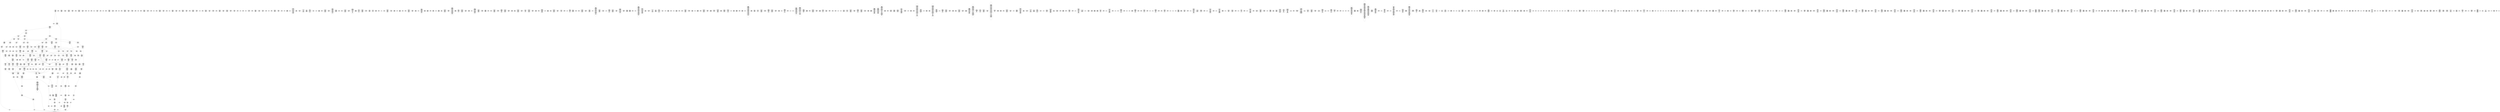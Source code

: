 /* Generated by GvGen v.1.0 (https://www.github.com/stricaud/gvgen) */

digraph G {
compound=true;
   node1 [label="[anywhere]"];
   node2 [label="# 0x0
PUSHX Data
PUSHX Data
MSTORE
CALLVALUE
ISZERO
PUSHX Data
JUMPI
"];
   node3 [label="# 0xc
PUSHX Data
REVERT
"];
   node4 [label="# 0x10
JUMPDEST
PUSHX LogicData
CALLDATASIZE
LT
PUSHX Data
JUMPI
"];
   node5 [label="# 0x1a
PUSHX Data
CALLDATALOAD
PUSHX BitData
SHR
PUSHX LogicData
GT
PUSHX Data
JUMPI
"];
   node6 [label="# 0x2b
PUSHX LogicData
GT
PUSHX Data
JUMPI
"];
   node7 [label="# 0x36
PUSHX LogicData
GT
PUSHX Data
JUMPI
"];
   node8 [label="# 0x41
PUSHX LogicData
EQ
PUSHX Data
JUMPI
"];
   node9 [label="# 0x4c
PUSHX LogicData
EQ
PUSHX Data
JUMPI
"];
   node10 [label="# 0x57
PUSHX LogicData
EQ
PUSHX Data
JUMPI
"];
   node11 [label="# 0x62
PUSHX LogicData
EQ
PUSHX Data
JUMPI
"];
   node12 [label="# 0x6d
PUSHX LogicData
EQ
PUSHX Data
JUMPI
"];
   node13 [label="# 0x78
PUSHX Data
JUMP
"];
   node14 [label="# 0x7c
JUMPDEST
PUSHX LogicData
EQ
PUSHX Data
JUMPI
"];
   node15 [label="# 0x88
PUSHX LogicData
EQ
PUSHX Data
JUMPI
"];
   node16 [label="# 0x93
PUSHX LogicData
EQ
PUSHX Data
JUMPI
"];
   node17 [label="# 0x9e
PUSHX LogicData
EQ
PUSHX Data
JUMPI
"];
   node18 [label="# 0xa9
PUSHX Data
JUMP
"];
   node19 [label="# 0xad
JUMPDEST
PUSHX LogicData
GT
PUSHX Data
JUMPI
"];
   node20 [label="# 0xb9
PUSHX LogicData
EQ
PUSHX Data
JUMPI
"];
   node21 [label="# 0xc4
PUSHX LogicData
EQ
PUSHX Data
JUMPI
"];
   node22 [label="# 0xcf
PUSHX LogicData
EQ
PUSHX Data
JUMPI
"];
   node23 [label="# 0xda
PUSHX LogicData
EQ
PUSHX Data
JUMPI
"];
   node24 [label="# 0xe5
PUSHX Data
JUMP
"];
   node25 [label="# 0xe9
JUMPDEST
PUSHX LogicData
EQ
PUSHX Data
JUMPI
"];
   node26 [label="# 0xf5
PUSHX LogicData
EQ
PUSHX Data
JUMPI
"];
   node27 [label="# 0x100
PUSHX LogicData
EQ
PUSHX Data
JUMPI
"];
   node28 [label="# 0x10b
PUSHX LogicData
EQ
PUSHX Data
JUMPI
"];
   node29 [label="# 0x116
PUSHX Data
JUMP
"];
   node30 [label="# 0x11a
JUMPDEST
PUSHX LogicData
GT
PUSHX Data
JUMPI
"];
   node31 [label="# 0x126
PUSHX LogicData
GT
PUSHX Data
JUMPI
"];
   node32 [label="# 0x131
PUSHX LogicData
EQ
PUSHX Data
JUMPI
"];
   node33 [label="# 0x13c
PUSHX LogicData
EQ
PUSHX Data
JUMPI
"];
   node34 [label="# 0x147
PUSHX LogicData
EQ
PUSHX Data
JUMPI
"];
   node35 [label="# 0x152
PUSHX LogicData
EQ
PUSHX Data
JUMPI
"];
   node36 [label="# 0x15d
PUSHX Data
JUMP
"];
   node37 [label="# 0x161
JUMPDEST
PUSHX LogicData
EQ
PUSHX Data
JUMPI
"];
   node38 [label="# 0x16d
PUSHX LogicData
EQ
PUSHX Data
JUMPI
"];
   node39 [label="# 0x178
PUSHX LogicData
EQ
PUSHX Data
JUMPI
"];
   node40 [label="# 0x183
PUSHX LogicData
EQ
PUSHX Data
JUMPI
"];
   node41 [label="# 0x18e
PUSHX Data
JUMP
"];
   node42 [label="# 0x192
JUMPDEST
PUSHX LogicData
GT
PUSHX Data
JUMPI
"];
   node43 [label="# 0x19e
PUSHX LogicData
EQ
PUSHX Data
JUMPI
"];
   node44 [label="# 0x1a9
PUSHX LogicData
EQ
PUSHX Data
JUMPI
"];
   node45 [label="# 0x1b4
PUSHX LogicData
EQ
PUSHX Data
JUMPI
"];
   node46 [label="# 0x1bf
PUSHX LogicData
EQ
PUSHX Data
JUMPI
"];
   node47 [label="# 0x1ca
PUSHX Data
JUMP
"];
   node48 [label="# 0x1ce
JUMPDEST
PUSHX LogicData
EQ
PUSHX Data
JUMPI
"];
   node49 [label="# 0x1da
PUSHX LogicData
EQ
PUSHX Data
JUMPI
"];
   node50 [label="# 0x1e5
PUSHX LogicData
EQ
PUSHX Data
JUMPI
"];
   node51 [label="# 0x1f0
PUSHX LogicData
EQ
PUSHX Data
JUMPI
"];
   node52 [label="# 0x1fb
JUMPDEST
PUSHX Data
REVERT
"];
   node53 [label="# 0x200
JUMPDEST
PUSHX Data
PUSHX ArithData
CALLDATASIZE
SUB
ADD
PUSHX Data
PUSHX Data
JUMP
"];
   node54 [label="# 0x215
JUMPDEST
PUSHX Data
JUMP
"];
   node55 [label="# 0x21a
JUMPDEST
PUSHX MemData
MLOAD
PUSHX Data
PUSHX Data
JUMP
"];
   node56 [label="# 0x227
JUMPDEST
PUSHX MemData
MLOAD
SUB
RETURN
"];
   node57 [label="# 0x230
JUMPDEST
PUSHX Data
PUSHX Data
JUMP
"];
   node58 [label="# 0x238
JUMPDEST
PUSHX MemData
MLOAD
PUSHX Data
PUSHX Data
JUMP
"];
   node59 [label="# 0x245
JUMPDEST
PUSHX MemData
MLOAD
SUB
RETURN
"];
   node60 [label="# 0x24e
JUMPDEST
PUSHX Data
PUSHX ArithData
CALLDATASIZE
SUB
ADD
PUSHX Data
PUSHX Data
JUMP
"];
   node61 [label="# 0x263
JUMPDEST
PUSHX Data
JUMP
"];
   node62 [label="# 0x268
JUMPDEST
PUSHX MemData
MLOAD
PUSHX Data
PUSHX Data
JUMP
"];
   node63 [label="# 0x275
JUMPDEST
PUSHX MemData
MLOAD
SUB
RETURN
"];
   node64 [label="# 0x27e
JUMPDEST
PUSHX Data
PUSHX ArithData
CALLDATASIZE
SUB
ADD
PUSHX Data
PUSHX Data
JUMP
"];
   node65 [label="# 0x293
JUMPDEST
PUSHX Data
JUMP
"];
   node66 [label="# 0x298
JUMPDEST
STOP
"];
   node67 [label="# 0x29a
JUMPDEST
PUSHX Data
PUSHX ArithData
CALLDATASIZE
SUB
ADD
PUSHX Data
PUSHX Data
JUMP
"];
   node68 [label="# 0x2af
JUMPDEST
PUSHX Data
JUMP
"];
   node69 [label="# 0x2b4
JUMPDEST
STOP
"];
   node70 [label="# 0x2b6
JUMPDEST
PUSHX Data
PUSHX Data
JUMP
"];
   node71 [label="# 0x2be
JUMPDEST
PUSHX MemData
MLOAD
PUSHX Data
PUSHX Data
JUMP
"];
   node72 [label="# 0x2cb
JUMPDEST
PUSHX MemData
MLOAD
SUB
RETURN
"];
   node73 [label="# 0x2d4
JUMPDEST
PUSHX Data
PUSHX ArithData
CALLDATASIZE
SUB
ADD
PUSHX Data
PUSHX Data
JUMP
"];
   node74 [label="# 0x2e9
JUMPDEST
PUSHX Data
JUMP
"];
   node75 [label="# 0x2ee
JUMPDEST
STOP
"];
   node76 [label="# 0x2f0
JUMPDEST
PUSHX Data
PUSHX ArithData
CALLDATASIZE
SUB
ADD
PUSHX Data
PUSHX Data
JUMP
"];
   node77 [label="# 0x305
JUMPDEST
PUSHX Data
JUMP
"];
   node78 [label="# 0x30a
JUMPDEST
PUSHX MemData
MLOAD
PUSHX Data
PUSHX Data
JUMP
"];
   node79 [label="# 0x317
JUMPDEST
PUSHX MemData
MLOAD
SUB
RETURN
"];
   node80 [label="# 0x320
JUMPDEST
PUSHX Data
PUSHX ArithData
CALLDATASIZE
SUB
ADD
PUSHX Data
PUSHX Data
JUMP
"];
   node81 [label="# 0x335
JUMPDEST
PUSHX Data
JUMP
"];
   node82 [label="# 0x33a
JUMPDEST
STOP
"];
   node83 [label="# 0x33c
JUMPDEST
PUSHX Data
PUSHX ArithData
CALLDATASIZE
SUB
ADD
PUSHX Data
PUSHX Data
JUMP
"];
   node84 [label="# 0x351
JUMPDEST
PUSHX Data
JUMP
"];
   node85 [label="# 0x356
JUMPDEST
PUSHX MemData
MLOAD
PUSHX Data
PUSHX Data
JUMP
"];
   node86 [label="# 0x363
JUMPDEST
PUSHX MemData
MLOAD
SUB
RETURN
"];
   node87 [label="# 0x36c
JUMPDEST
PUSHX Data
PUSHX Data
JUMP
"];
   node88 [label="# 0x374
JUMPDEST
PUSHX MemData
MLOAD
PUSHX Data
PUSHX Data
JUMP
"];
   node89 [label="# 0x381
JUMPDEST
PUSHX MemData
MLOAD
SUB
RETURN
"];
   node90 [label="# 0x38a
JUMPDEST
PUSHX Data
PUSHX ArithData
CALLDATASIZE
SUB
ADD
PUSHX Data
PUSHX Data
JUMP
"];
   node91 [label="# 0x39f
JUMPDEST
PUSHX Data
JUMP
"];
   node92 [label="# 0x3a4
JUMPDEST
STOP
"];
   node93 [label="# 0x3a6
JUMPDEST
PUSHX Data
PUSHX ArithData
CALLDATASIZE
SUB
ADD
PUSHX Data
PUSHX Data
JUMP
"];
   node94 [label="# 0x3bb
JUMPDEST
PUSHX Data
JUMP
"];
   node95 [label="# 0x3c0
JUMPDEST
PUSHX MemData
MLOAD
PUSHX Data
PUSHX Data
JUMP
"];
   node96 [label="# 0x3cd
JUMPDEST
PUSHX MemData
MLOAD
SUB
RETURN
"];
   node97 [label="# 0x3d6
JUMPDEST
PUSHX Data
PUSHX ArithData
CALLDATASIZE
SUB
ADD
PUSHX Data
PUSHX Data
JUMP
"];
   node98 [label="# 0x3eb
JUMPDEST
PUSHX Data
JUMP
"];
   node99 [label="# 0x3f0
JUMPDEST
STOP
"];
   node100 [label="# 0x3f2
JUMPDEST
PUSHX Data
PUSHX ArithData
CALLDATASIZE
SUB
ADD
PUSHX Data
PUSHX Data
JUMP
"];
   node101 [label="# 0x407
JUMPDEST
PUSHX Data
JUMP
"];
   node102 [label="# 0x40c
JUMPDEST
PUSHX MemData
MLOAD
PUSHX Data
PUSHX Data
JUMP
"];
   node103 [label="# 0x419
JUMPDEST
PUSHX MemData
MLOAD
SUB
RETURN
"];
   node104 [label="# 0x422
JUMPDEST
PUSHX Data
PUSHX ArithData
CALLDATASIZE
SUB
ADD
PUSHX Data
PUSHX Data
JUMP
"];
   node105 [label="# 0x437
JUMPDEST
PUSHX Data
JUMP
"];
   node106 [label="# 0x43c
JUMPDEST
STOP
"];
   node107 [label="# 0x43e
JUMPDEST
PUSHX Data
PUSHX Data
JUMP
"];
   node108 [label="# 0x446
JUMPDEST
PUSHX MemData
MLOAD
PUSHX Data
PUSHX Data
JUMP
"];
   node109 [label="# 0x453
JUMPDEST
PUSHX MemData
MLOAD
SUB
RETURN
"];
   node110 [label="# 0x45c
JUMPDEST
PUSHX Data
PUSHX ArithData
CALLDATASIZE
SUB
ADD
PUSHX Data
PUSHX Data
JUMP
"];
   node111 [label="# 0x471
JUMPDEST
PUSHX Data
JUMP
"];
   node112 [label="# 0x476
JUMPDEST
PUSHX MemData
MLOAD
PUSHX Data
PUSHX Data
JUMP
"];
   node113 [label="# 0x483
JUMPDEST
PUSHX MemData
MLOAD
SUB
RETURN
"];
   node114 [label="# 0x48c
JUMPDEST
PUSHX Data
PUSHX ArithData
CALLDATASIZE
SUB
ADD
PUSHX Data
PUSHX Data
JUMP
"];
   node115 [label="# 0x4a1
JUMPDEST
PUSHX Data
JUMP
"];
   node116 [label="# 0x4a6
JUMPDEST
PUSHX MemData
MLOAD
PUSHX Data
PUSHX Data
JUMP
"];
   node117 [label="# 0x4b3
JUMPDEST
PUSHX MemData
MLOAD
SUB
RETURN
"];
   node118 [label="# 0x4bc
JUMPDEST
PUSHX Data
PUSHX Data
JUMP
"];
   node119 [label="# 0x4c4
JUMPDEST
STOP
"];
   node120 [label="# 0x4c6
JUMPDEST
PUSHX Data
PUSHX ArithData
CALLDATASIZE
SUB
ADD
PUSHX Data
PUSHX Data
JUMP
"];
   node121 [label="# 0x4db
JUMPDEST
PUSHX Data
JUMP
"];
   node122 [label="# 0x4e0
JUMPDEST
PUSHX MemData
MLOAD
PUSHX Data
PUSHX Data
JUMP
"];
   node123 [label="# 0x4ed
JUMPDEST
PUSHX MemData
MLOAD
SUB
RETURN
"];
   node124 [label="# 0x4f6
JUMPDEST
PUSHX Data
PUSHX Data
JUMP
"];
   node125 [label="# 0x4fe
JUMPDEST
PUSHX MemData
MLOAD
PUSHX Data
PUSHX Data
JUMP
"];
   node126 [label="# 0x50b
JUMPDEST
PUSHX MemData
MLOAD
SUB
RETURN
"];
   node127 [label="# 0x514
JUMPDEST
PUSHX Data
PUSHX ArithData
CALLDATASIZE
SUB
ADD
PUSHX Data
PUSHX Data
JUMP
"];
   node128 [label="# 0x529
JUMPDEST
PUSHX Data
JUMP
"];
   node129 [label="# 0x52e
JUMPDEST
PUSHX MemData
MLOAD
PUSHX Data
PUSHX Data
JUMP
"];
   node130 [label="# 0x53b
JUMPDEST
PUSHX MemData
MLOAD
SUB
RETURN
"];
   node131 [label="# 0x544
JUMPDEST
PUSHX Data
PUSHX Data
JUMP
"];
   node132 [label="# 0x54c
JUMPDEST
PUSHX MemData
MLOAD
PUSHX Data
PUSHX Data
JUMP
"];
   node133 [label="# 0x559
JUMPDEST
PUSHX MemData
MLOAD
SUB
RETURN
"];
   node134 [label="# 0x562
JUMPDEST
PUSHX Data
PUSHX Data
JUMP
"];
   node135 [label="# 0x56a
JUMPDEST
PUSHX MemData
MLOAD
PUSHX Data
PUSHX Data
JUMP
"];
   node136 [label="# 0x577
JUMPDEST
PUSHX MemData
MLOAD
SUB
RETURN
"];
   node137 [label="# 0x580
JUMPDEST
PUSHX Data
PUSHX ArithData
CALLDATASIZE
SUB
ADD
PUSHX Data
PUSHX Data
JUMP
"];
   node138 [label="# 0x595
JUMPDEST
PUSHX Data
JUMP
"];
   node139 [label="# 0x59a
JUMPDEST
STOP
"];
   node140 [label="# 0x59c
JUMPDEST
PUSHX Data
PUSHX ArithData
CALLDATASIZE
SUB
ADD
PUSHX Data
PUSHX Data
JUMP
"];
   node141 [label="# 0x5b1
JUMPDEST
PUSHX Data
JUMP
"];
   node142 [label="# 0x5b6
JUMPDEST
STOP
"];
   node143 [label="# 0x5b8
JUMPDEST
PUSHX Data
PUSHX Data
JUMP
"];
   node144 [label="# 0x5c0
JUMPDEST
PUSHX MemData
MLOAD
PUSHX Data
PUSHX Data
JUMP
"];
   node145 [label="# 0x5cd
JUMPDEST
PUSHX MemData
MLOAD
SUB
RETURN
"];
   node146 [label="# 0x5d6
JUMPDEST
PUSHX Data
PUSHX ArithData
CALLDATASIZE
SUB
ADD
PUSHX Data
PUSHX Data
JUMP
"];
   node147 [label="# 0x5eb
JUMPDEST
PUSHX Data
JUMP
"];
   node148 [label="# 0x5f0
JUMPDEST
PUSHX MemData
MLOAD
PUSHX Data
PUSHX Data
JUMP
"];
   node149 [label="# 0x5fd
JUMPDEST
PUSHX MemData
MLOAD
SUB
RETURN
"];
   node150 [label="# 0x606
JUMPDEST
PUSHX Data
PUSHX Data
JUMP
"];
   node151 [label="# 0x60e
JUMPDEST
PUSHX MemData
MLOAD
PUSHX Data
PUSHX Data
JUMP
"];
   node152 [label="# 0x61b
JUMPDEST
PUSHX MemData
MLOAD
SUB
RETURN
"];
   node153 [label="# 0x624
JUMPDEST
PUSHX Data
PUSHX ArithData
CALLDATASIZE
SUB
ADD
PUSHX Data
PUSHX Data
JUMP
"];
   node154 [label="# 0x639
JUMPDEST
PUSHX Data
JUMP
"];
   node155 [label="# 0x63e
JUMPDEST
STOP
"];
   node156 [label="# 0x640
JUMPDEST
PUSHX Data
PUSHX ArithData
CALLDATASIZE
SUB
ADD
PUSHX Data
PUSHX Data
JUMP
"];
   node157 [label="# 0x655
JUMPDEST
PUSHX Data
JUMP
"];
   node158 [label="# 0x65a
JUMPDEST
PUSHX MemData
MLOAD
PUSHX Data
PUSHX Data
JUMP
"];
   node159 [label="# 0x667
JUMPDEST
PUSHX MemData
MLOAD
SUB
RETURN
"];
   node160 [label="# 0x670
JUMPDEST
PUSHX Data
PUSHX ArithData
CALLDATASIZE
SUB
ADD
PUSHX Data
PUSHX Data
JUMP
"];
   node161 [label="# 0x685
JUMPDEST
PUSHX Data
JUMP
"];
   node162 [label="# 0x68a
JUMPDEST
STOP
"];
   node163 [label="# 0x68c
JUMPDEST
PUSHX Data
PUSHX Data
PUSHX Data
JUMP
"];
   node164 [label="# 0x697
JUMPDEST
JUMP
"];
   node165 [label="# 0x69e
JUMPDEST
PUSHX Data
PUSHX StorData
SLOAD
PUSHX Data
PUSHX Data
JUMP
"];
   node166 [label="# 0x6ad
JUMPDEST
PUSHX ArithData
ADD
PUSHX ArithData
DIV
MUL
PUSHX ArithData
ADD
PUSHX MemData
MLOAD
ADD
PUSHX Data
MSTORE
MSTORE
PUSHX ArithData
ADD
SLOAD
PUSHX Data
PUSHX Data
JUMP
"];
   node167 [label="# 0x6d9
JUMPDEST
ISZERO
PUSHX Data
JUMPI
"];
   node168 [label="# 0x6e0
PUSHX LogicData
LT
PUSHX Data
JUMPI
"];
   node169 [label="# 0x6e8
PUSHX ArithData
SLOAD
DIV
MUL
MSTORE
PUSHX ArithData
ADD
PUSHX Data
JUMP
"];
   node170 [label="# 0x6fb
JUMPDEST
ADD
PUSHX Data
MSTORE
PUSHX Data
PUSHX Data
SHA3
"];
   node171 [label="# 0x709
JUMPDEST
SLOAD
MSTORE
PUSHX ArithData
ADD
PUSHX ArithData
ADD
GT
PUSHX Data
JUMPI
"];
   node172 [label="# 0x71d
SUB
PUSHX BitData
AND
ADD
"];
   node173 [label="# 0x726
JUMPDEST
JUMP
"];
   node174 [label="# 0x730
JUMPDEST
PUSHX Data
PUSHX Data
PUSHX Data
JUMP
"];
   node175 [label="# 0x73b
JUMPDEST
PUSHX Data
JUMPI
"];
   node176 [label="# 0x740
PUSHX MemData
MLOAD
PUSHX Data
MSTORE
PUSHX ArithData
ADD
PUSHX Data
PUSHX Data
JUMP
"];
   node177 [label="# 0x771
JUMPDEST
PUSHX MemData
MLOAD
SUB
REVERT
"];
   node178 [label="# 0x77a
JUMPDEST
PUSHX Data
PUSHX ArithData
MSTORE
PUSHX ArithData
ADD
MSTORE
PUSHX ArithData
ADD
PUSHX Data
SHA3
PUSHX ArithData
SLOAD
PUSHX ArithData
EXP
DIV
PUSHX BitData
AND
JUMP
"];
   node179 [label="# 0x7b5
JUMPDEST
PUSHX Data
PUSHX BitData
SHL
PUSHX Data
PUSHX Data
JUMP
"];
   node180 [label="# 0x7c4
JUMPDEST
PUSHX Data
JUMP
"];
   node181 [label="# 0x7c9
JUMPDEST
PUSHX Data
JUMPI
"];
   node182 [label="# 0x7ce
PUSHX MemData
MLOAD
PUSHX Data
MSTORE
PUSHX ArithData
ADD
PUSHX Data
PUSHX Data
JUMP
"];
   node183 [label="# 0x7ff
JUMPDEST
PUSHX MemData
MLOAD
SUB
REVERT
"];
   node184 [label="# 0x808
JUMPDEST
PUSHX StorData
PUSHX ArithData
PUSHX ArithData
EXP
SLOAD
PUSHX ArithData
MUL
NOT
AND
PUSHX BitData
AND
MUL
OR
SSTORE
JUMP
"];
   node185 [label="# 0x84c
JUMPDEST
PUSHX Data
PUSHX Data
PUSHX Data
JUMP
"];
   node186 [label="# 0x857
JUMPDEST
PUSHX BitData
AND
PUSHX BitData
AND
EQ
ISZERO
PUSHX Data
JUMPI
"];
   node187 [label="# 0x88e
PUSHX MemData
MLOAD
PUSHX Data
MSTORE
PUSHX ArithData
ADD
PUSHX Data
PUSHX Data
JUMP
"];
   node188 [label="# 0x8bf
JUMPDEST
PUSHX MemData
MLOAD
SUB
REVERT
"];
   node189 [label="# 0x8c8
JUMPDEST
PUSHX BitData
AND
PUSHX Data
PUSHX Data
JUMP
"];
   node190 [label="# 0x8e7
JUMPDEST
PUSHX BitData
AND
EQ
PUSHX Data
JUMPI
"];
   node191 [label="# 0x904
PUSHX Data
PUSHX Data
PUSHX Data
JUMP
"];
   node192 [label="# 0x910
JUMPDEST
PUSHX Data
JUMP
"];
   node193 [label="# 0x915
JUMPDEST
"];
   node194 [label="# 0x916
JUMPDEST
PUSHX Data
JUMPI
"];
   node195 [label="# 0x91b
PUSHX MemData
MLOAD
PUSHX Data
MSTORE
PUSHX ArithData
ADD
PUSHX Data
PUSHX Data
JUMP
"];
   node196 [label="# 0x94c
JUMPDEST
PUSHX MemData
MLOAD
SUB
REVERT
"];
   node197 [label="# 0x955
JUMPDEST
PUSHX Data
PUSHX Data
JUMP
"];
   node198 [label="# 0x95f
JUMPDEST
JUMP
"];
   node199 [label="# 0x964
JUMPDEST
PUSHX Data
PUSHX StorData
SLOAD
JUMP
"];
   node200 [label="# 0x971
JUMPDEST
PUSHX Data
PUSHX Data
PUSHX Data
JUMP
"];
   node201 [label="# 0x97c
JUMPDEST
PUSHX Data
JUMP
"];
   node202 [label="# 0x982
JUMPDEST
PUSHX Data
JUMPI
"];
   node203 [label="# 0x987
PUSHX MemData
MLOAD
PUSHX Data
MSTORE
PUSHX ArithData
ADD
PUSHX Data
PUSHX Data
JUMP
"];
   node204 [label="# 0x9b8
JUMPDEST
PUSHX MemData
MLOAD
SUB
REVERT
"];
   node205 [label="# 0x9c1
JUMPDEST
PUSHX Data
PUSHX Data
JUMP
"];
   node206 [label="# 0x9cc
JUMPDEST
JUMP
"];
   node207 [label="# 0x9d1
JUMPDEST
PUSHX Data
PUSHX Data
PUSHX ArithData
MSTORE
PUSHX ArithData
ADD
MSTORE
PUSHX ArithData
ADD
PUSHX Data
SHA3
PUSHX ArithData
ADD
SLOAD
JUMP
"];
   node208 [label="# 0x9f1
JUMPDEST
PUSHX Data
PUSHX Data
JUMP
"];
   node209 [label="# 0x9fa
JUMPDEST
PUSHX Data
PUSHX Data
PUSHX Data
JUMP
"];
   node210 [label="# 0xa06
JUMPDEST
PUSHX Data
JUMP
"];
   node211 [label="# 0xa0b
JUMPDEST
PUSHX Data
PUSHX Data
JUMP
"];
   node212 [label="# 0xa15
JUMPDEST
JUMP
"];
   node213 [label="# 0xa1a
JUMPDEST
PUSHX Data
PUSHX Data
PUSHX Data
JUMP
"];
   node214 [label="# 0xa25
JUMPDEST
LT
PUSHX Data
JUMPI
"];
   node215 [label="# 0xa2c
PUSHX MemData
MLOAD
PUSHX Data
MSTORE
PUSHX ArithData
ADD
PUSHX Data
PUSHX Data
JUMP
"];
   node216 [label="# 0xa5d
JUMPDEST
PUSHX MemData
MLOAD
SUB
REVERT
"];
   node217 [label="# 0xa66
JUMPDEST
PUSHX Data
PUSHX ArithData
PUSHX BitData
AND
PUSHX BitData
AND
MSTORE
PUSHX ArithData
ADD
MSTORE
PUSHX ArithData
ADD
PUSHX Data
SHA3
PUSHX ArithData
MSTORE
PUSHX ArithData
ADD
MSTORE
PUSHX ArithData
ADD
PUSHX Data
SHA3
SLOAD
JUMP
"];
   node218 [label="# 0xabf
JUMPDEST
PUSHX Data
PUSHX StorData
SLOAD
JUMP
"];
   node219 [label="# 0xac9
JUMPDEST
PUSHX Data
PUSHX Data
JUMP
"];
   node220 [label="# 0xad1
JUMPDEST
PUSHX BitData
AND
PUSHX BitData
AND
EQ
PUSHX Data
JUMPI
"];
   node221 [label="# 0xb04
PUSHX MemData
MLOAD
PUSHX Data
MSTORE
PUSHX ArithData
ADD
PUSHX Data
PUSHX Data
JUMP
"];
   node222 [label="# 0xb35
JUMPDEST
PUSHX MemData
MLOAD
SUB
REVERT
"];
   node223 [label="# 0xb3e
JUMPDEST
PUSHX Data
PUSHX Data
JUMP
"];
   node224 [label="# 0xb48
JUMPDEST
JUMP
"];
   node225 [label="# 0xb4c
JUMPDEST
PUSHX Data
PUSHX StorData
PUSHX ArithData
SLOAD
PUSHX ArithData
EXP
DIV
PUSHX BitData
AND
PUSHX BitData
AND
PUSHX BitData
PUSHX BitData
AND
EQ
PUSHX Data
JUMPI
"];
   node226 [label="# 0xba5
PUSHX MemData
MLOAD
PUSHX Data
MSTORE
PUSHX ArithData
ADD
PUSHX Data
PUSHX Data
JUMP
"];
   node227 [label="# 0xbd6
JUMPDEST
PUSHX MemData
MLOAD
SUB
REVERT
"];
   node228 [label="# 0xbdf
JUMPDEST
PUSHX Data
PUSHX Data
PUSHX Data
PUSHX Data
JUMP
"];
   node229 [label="# 0xc0b
JUMPDEST
PUSHX Data
JUMP
"];
   node230 [label="# 0xc10
JUMPDEST
PUSHX Data
JUMPI
"];
   node231 [label="# 0xc15
PUSHX MemData
MLOAD
PUSHX Data
MSTORE
PUSHX ArithData
ADD
PUSHX Data
PUSHX Data
JUMP
"];
   node232 [label="# 0xc46
JUMPDEST
PUSHX MemData
MLOAD
SUB
REVERT
"];
   node233 [label="# 0xc4f
JUMPDEST
PUSHX BitData
PUSHX BitData
AND
PUSHX BitData
AND
EQ
ISZERO
PUSHX Data
JUMPI
"];
   node234 [label="# 0xc85
PUSHX MemData
MLOAD
PUSHX Data
MSTORE
PUSHX ArithData
ADD
PUSHX Data
PUSHX Data
JUMP
"];
   node235 [label="# 0xcb6
JUMPDEST
PUSHX MemData
MLOAD
SUB
REVERT
"];
   node236 [label="# 0xcbf
JUMPDEST
PUSHX Data
PUSHX Data
JUMP
"];
   node237 [label="# 0xcc8
JUMPDEST
ISZERO
PUSHX Data
JUMPI
"];
   node238 [label="# 0xcce
PUSHX MemData
MLOAD
PUSHX Data
MSTORE
PUSHX ArithData
ADD
PUSHX Data
PUSHX Data
JUMP
"];
   node239 [label="# 0xcff
JUMPDEST
PUSHX MemData
MLOAD
SUB
REVERT
"];
   node240 [label="# 0xd08
JUMPDEST
PUSHX StorData
SLOAD
GT
ISZERO
PUSHX Data
JUMPI
"];
   node241 [label="# 0xd13
PUSHX MemData
MLOAD
PUSHX Data
MSTORE
PUSHX ArithData
ADD
PUSHX Data
PUSHX Data
JUMP
"];
   node242 [label="# 0xd44
JUMPDEST
PUSHX MemData
MLOAD
SUB
REVERT
"];
   node243 [label="# 0xd4d
JUMPDEST
PUSHX Data
PUSHX Data
JUMP
"];
   node244 [label="# 0xd57
JUMPDEST
PUSHX Data
JUMP
"];
   node245 [label="# 0xd61
JUMPDEST
PUSHX Data
PUSHX MemData
MLOAD
PUSHX ArithData
ADD
PUSHX Data
MSTORE
PUSHX Data
MSTORE
PUSHX Data
JUMP
"];
   node246 [label="# 0xd7c
JUMPDEST
JUMP
"];
   node247 [label="# 0xd81
JUMPDEST
PUSHX Data
PUSHX Data
PUSHX Data
JUMP
"];
   node248 [label="# 0xd8b
JUMPDEST
LT
PUSHX Data
JUMPI
"];
   node249 [label="# 0xd92
PUSHX MemData
MLOAD
PUSHX Data
MSTORE
PUSHX ArithData
ADD
PUSHX Data
PUSHX Data
JUMP
"];
   node250 [label="# 0xdc3
JUMPDEST
PUSHX MemData
MLOAD
SUB
REVERT
"];
   node251 [label="# 0xdcc
JUMPDEST
PUSHX StorData
SLOAD
LT
PUSHX Data
JUMPI
"];
   node252 [label="# 0xdd8
PUSHX Data
PUSHX Data
JUMP
"];
   node253 [label="# 0xddf
JUMPDEST
"];
   node254 [label="# 0xde0
JUMPDEST
PUSHX Data
MSTORE
PUSHX Data
PUSHX Data
SHA3
ADD
SLOAD
JUMP
"];
   node255 [label="# 0xdf2
JUMPDEST
PUSHX Data
PUSHX BitData
SHL
PUSHX Data
PUSHX Data
JUMP
"];
   node256 [label="# 0xe01
JUMPDEST
PUSHX Data
JUMP
"];
   node257 [label="# 0xe06
JUMPDEST
PUSHX Data
JUMPI
"];
   node258 [label="# 0xe0b
PUSHX MemData
MLOAD
PUSHX Data
MSTORE
PUSHX ArithData
ADD
PUSHX Data
PUSHX Data
JUMP
"];
   node259 [label="# 0xe3c
JUMPDEST
PUSHX MemData
MLOAD
SUB
REVERT
"];
   node260 [label="# 0xe45
JUMPDEST
PUSHX Data
MLOAD
PUSHX ArithData
ADD
PUSHX Data
PUSHX Data
JUMP
"];
   node261 [label="# 0xe5b
JUMPDEST
JUMP
"];
   node262 [label="# 0xe5f
JUMPDEST
PUSHX Data
PUSHX Data
PUSHX Data
PUSHX Data
JUMP
"];
   node263 [label="# 0xe6b
JUMPDEST
JUMP
"];
   node264 [label="# 0xe70
JUMPDEST
PUSHX Data
PUSHX Data
PUSHX ArithData
MSTORE
PUSHX ArithData
ADD
MSTORE
PUSHX ArithData
ADD
PUSHX Data
SHA3
PUSHX ArithData
SLOAD
PUSHX ArithData
EXP
DIV
PUSHX BitData
AND
PUSHX BitData
PUSHX BitData
AND
PUSHX BitData
AND
EQ
ISZERO
PUSHX Data
JUMPI
"];
   node265 [label="# 0xedf
PUSHX MemData
MLOAD
PUSHX Data
MSTORE
PUSHX ArithData
ADD
PUSHX Data
PUSHX Data
JUMP
"];
   node266 [label="# 0xf10
JUMPDEST
PUSHX MemData
MLOAD
SUB
REVERT
"];
   node267 [label="# 0xf19
JUMPDEST
JUMP
"];
   node268 [label="# 0xf22
JUMPDEST
PUSHX BitData
PUSHX BitData
AND
PUSHX BitData
AND
EQ
ISZERO
PUSHX Data
JUMPI
"];
   node269 [label="# 0xf59
PUSHX MemData
MLOAD
PUSHX Data
MSTORE
PUSHX ArithData
ADD
PUSHX Data
PUSHX Data
JUMP
"];
   node270 [label="# 0xf8a
JUMPDEST
PUSHX MemData
MLOAD
SUB
REVERT
"];
   node271 [label="# 0xf93
JUMPDEST
PUSHX Data
PUSHX ArithData
PUSHX BitData
AND
PUSHX BitData
AND
MSTORE
PUSHX ArithData
ADD
MSTORE
PUSHX ArithData
ADD
PUSHX Data
SHA3
SLOAD
JUMP
"];
   node272 [label="# 0xfda
JUMPDEST
PUSHX Data
PUSHX Data
JUMP
"];
   node273 [label="# 0xfe2
JUMPDEST
PUSHX BitData
AND
PUSHX Data
PUSHX Data
JUMP
"];
   node274 [label="# 0x1000
JUMPDEST
PUSHX BitData
AND
EQ
PUSHX Data
JUMPI
"];
   node275 [label="# 0x101c
PUSHX MemData
MLOAD
PUSHX Data
MSTORE
PUSHX ArithData
ADD
PUSHX Data
PUSHX Data
JUMP
"];
   node276 [label="# 0x104d
JUMPDEST
PUSHX MemData
MLOAD
SUB
REVERT
"];
   node277 [label="# 0x1056
JUMPDEST
PUSHX Data
PUSHX Data
PUSHX Data
JUMP
"];
   node278 [label="# 0x1060
JUMPDEST
JUMP
"];
   node279 [label="# 0x1062
JUMPDEST
PUSHX Data
PUSHX Data
PUSHX Data
PUSHX Data
JUMP
"];
   node280 [label="# 0x106e
JUMPDEST
PUSHX Data
PUSHX Data
PUSHX Data
PUSHX Data
JUMP
"];
   node281 [label="# 0x107c
JUMPDEST
PUSHX Data
JUMP
"];
   node282 [label="# 0x1081
JUMPDEST
JUMP
"];
   node283 [label="# 0x1088
JUMPDEST
PUSHX Data
PUSHX StorData
PUSHX ArithData
SLOAD
PUSHX ArithData
EXP
DIV
PUSHX BitData
AND
JUMP
"];
   node284 [label="# 0x10b2
JUMPDEST
PUSHX Data
PUSHX Data
PUSHX ArithData
MSTORE
PUSHX ArithData
ADD
MSTORE
PUSHX ArithData
ADD
PUSHX Data
SHA3
PUSHX ArithData
ADD
PUSHX ArithData
PUSHX BitData
AND
PUSHX BitData
AND
MSTORE
PUSHX ArithData
ADD
MSTORE
PUSHX ArithData
ADD
PUSHX Data
SHA3
PUSHX ArithData
SLOAD
PUSHX ArithData
EXP
DIV
PUSHX BitData
AND
JUMP
"];
   node285 [label="# 0x111d
JUMPDEST
PUSHX Data
PUSHX StorData
SLOAD
PUSHX Data
PUSHX Data
JUMP
"];
   node286 [label="# 0x112c
JUMPDEST
PUSHX ArithData
ADD
PUSHX ArithData
DIV
MUL
PUSHX ArithData
ADD
PUSHX MemData
MLOAD
ADD
PUSHX Data
MSTORE
MSTORE
PUSHX ArithData
ADD
SLOAD
PUSHX Data
PUSHX Data
JUMP
"];
   node287 [label="# 0x1158
JUMPDEST
ISZERO
PUSHX Data
JUMPI
"];
   node288 [label="# 0x115f
PUSHX LogicData
LT
PUSHX Data
JUMPI
"];
   node289 [label="# 0x1167
PUSHX ArithData
SLOAD
DIV
MUL
MSTORE
PUSHX ArithData
ADD
PUSHX Data
JUMP
"];
   node290 [label="# 0x117a
JUMPDEST
ADD
PUSHX Data
MSTORE
PUSHX Data
PUSHX Data
SHA3
"];
   node291 [label="# 0x1188
JUMPDEST
SLOAD
MSTORE
PUSHX ArithData
ADD
PUSHX ArithData
ADD
GT
PUSHX Data
JUMPI
"];
   node292 [label="# 0x119c
SUB
PUSHX BitData
AND
ADD
"];
   node293 [label="# 0x11a5
JUMPDEST
JUMP
"];
   node294 [label="# 0x11af
JUMPDEST
PUSHX BitData
SHL
JUMP
"];
   node295 [label="# 0x11b6
JUMPDEST
PUSHX Data
PUSHX Data
PUSHX Data
JUMP
"];
   node296 [label="# 0x11c1
JUMPDEST
PUSHX Data
JUMP
"];
   node297 [label="# 0x11c8
JUMPDEST
JUMP
"];
   node298 [label="# 0x11cc
JUMPDEST
PUSHX Data
PUSHX Data
PUSHX Data
JUMP
"];
   node299 [label="# 0x11d7
JUMPDEST
PUSHX Data
JUMP
"];
   node300 [label="# 0x11dd
JUMPDEST
PUSHX Data
JUMPI
"];
   node301 [label="# 0x11e2
PUSHX MemData
MLOAD
PUSHX Data
MSTORE
PUSHX ArithData
ADD
PUSHX Data
PUSHX Data
JUMP
"];
   node302 [label="# 0x1213
JUMPDEST
PUSHX MemData
MLOAD
SUB
REVERT
"];
   node303 [label="# 0x121c
JUMPDEST
PUSHX Data
PUSHX Data
JUMP
"];
   node304 [label="# 0x1228
JUMPDEST
JUMP
"];
   node305 [label="# 0x122e
JUMPDEST
PUSHX StorData
PUSHX ArithData
SLOAD
PUSHX ArithData
EXP
DIV
PUSHX BitData
AND
JUMP
"];
   node306 [label="# 0x1254
JUMPDEST
PUSHX Data
PUSHX Data
PUSHX Data
JUMP
"];
   node307 [label="# 0x125f
JUMPDEST
PUSHX Data
JUMPI
"];
   node308 [label="# 0x1264
PUSHX MemData
MLOAD
PUSHX Data
MSTORE
PUSHX ArithData
ADD
PUSHX Data
PUSHX Data
JUMP
"];
   node309 [label="# 0x1295
JUMPDEST
PUSHX MemData
MLOAD
SUB
REVERT
"];
   node310 [label="# 0x129e
JUMPDEST
PUSHX Data
PUSHX Data
PUSHX Data
JUMP
"];
   node311 [label="# 0x12a8
JUMPDEST
PUSHX LogicData
MLOAD
GT
PUSHX Data
JUMPI
"];
   node312 [label="# 0x12b4
PUSHX MemData
MLOAD
PUSHX ArithData
ADD
PUSHX Data
MSTORE
PUSHX Data
MSTORE
PUSHX Data
JUMP
"];
   node313 [label="# 0x12c8
JUMPDEST
PUSHX Data
PUSHX Data
JUMP
"];
   node314 [label="# 0x12d2
JUMPDEST
PUSHX MemData
MLOAD
PUSHX ArithData
ADD
PUSHX Data
PUSHX Data
JUMP
"];
   node315 [label="# 0x12e3
JUMPDEST
PUSHX MemData
MLOAD
PUSHX ArithData
SUB
SUB
MSTORE
PUSHX Data
MSTORE
"];
   node316 [label="# 0x12f3
JUMPDEST
JUMP
"];
   node317 [label="# 0x12fb
JUMPDEST
PUSHX Data
JUMP
"];
   node318 [label="# 0x131f
JUMPDEST
PUSHX Data
PUSHX Data
JUMP
"];
   node319 [label="# 0x1328
JUMPDEST
PUSHX Data
PUSHX Data
PUSHX Data
JUMP
"];
   node320 [label="# 0x1334
JUMPDEST
PUSHX Data
JUMP
"];
   node321 [label="# 0x1339
JUMPDEST
PUSHX Data
PUSHX Data
JUMP
"];
   node322 [label="# 0x1343
JUMPDEST
JUMP
"];
   node323 [label="# 0x1348
JUMPDEST
PUSHX Data
PUSHX Data
PUSHX ArithData
PUSHX BitData
AND
PUSHX BitData
AND
MSTORE
PUSHX ArithData
ADD
MSTORE
PUSHX ArithData
ADD
PUSHX Data
SHA3
PUSHX ArithData
PUSHX BitData
AND
PUSHX BitData
AND
MSTORE
PUSHX ArithData
ADD
MSTORE
PUSHX ArithData
ADD
PUSHX Data
SHA3
PUSHX ArithData
SLOAD
PUSHX ArithData
EXP
DIV
PUSHX BitData
AND
JUMP
"];
   node324 [label="# 0x13dc
JUMPDEST
PUSHX Data
PUSHX Data
JUMP
"];
   node325 [label="# 0x13e4
JUMPDEST
PUSHX BitData
AND
PUSHX Data
PUSHX Data
JUMP
"];
   node326 [label="# 0x1402
JUMPDEST
PUSHX BitData
AND
EQ
PUSHX Data
JUMPI
"];
   node327 [label="# 0x141e
PUSHX MemData
MLOAD
PUSHX Data
MSTORE
PUSHX ArithData
ADD
PUSHX Data
PUSHX Data
JUMP
"];
   node328 [label="# 0x144f
JUMPDEST
PUSHX MemData
MLOAD
SUB
REVERT
"];
   node329 [label="# 0x1458
JUMPDEST
PUSHX BitData
PUSHX BitData
AND
PUSHX BitData
AND
EQ
ISZERO
PUSHX Data
JUMPI
"];
   node330 [label="# 0x148e
PUSHX MemData
MLOAD
PUSHX Data
MSTORE
PUSHX ArithData
ADD
PUSHX Data
PUSHX Data
JUMP
"];
   node331 [label="# 0x14bf
JUMPDEST
PUSHX MemData
MLOAD
SUB
REVERT
"];
   node332 [label="# 0x14c8
JUMPDEST
PUSHX Data
PUSHX Data
JUMP
"];
   node333 [label="# 0x14d1
JUMPDEST
JUMP
"];
   node334 [label="# 0x14d4
JUMPDEST
PUSHX Data
PUSHX BitData
PUSHX BitData
NOT
AND
PUSHX BitData
NOT
AND
EQ
PUSHX Data
JUMPI
"];
   node335 [label="# 0x153d
PUSHX Data
PUSHX Data
JUMP
"];
   node336 [label="# 0x1546
JUMPDEST
"];
   node337 [label="# 0x1547
JUMPDEST
JUMP
"];
   node338 [label="# 0x154e
JUMPDEST
PUSHX BitData
PUSHX BitData
AND
PUSHX Data
PUSHX ArithData
MSTORE
PUSHX ArithData
ADD
MSTORE
PUSHX ArithData
ADD
PUSHX Data
SHA3
PUSHX ArithData
SLOAD
PUSHX ArithData
EXP
DIV
PUSHX BitData
AND
PUSHX BitData
AND
EQ
ISZERO
JUMP
"];
   node339 [label="# 0x15ba
JUMPDEST
PUSHX Data
CALLER
JUMP
"];
   node340 [label="# 0x15c2
JUMPDEST
PUSHX Data
PUSHX ArithData
MSTORE
PUSHX ArithData
ADD
MSTORE
PUSHX ArithData
ADD
PUSHX Data
SHA3
PUSHX ArithData
PUSHX ArithData
EXP
SLOAD
PUSHX ArithData
MUL
NOT
AND
PUSHX BitData
AND
MUL
OR
SSTORE
PUSHX BitData
AND
PUSHX Data
PUSHX Data
JUMP
"];
   node341 [label="# 0x1635
JUMPDEST
PUSHX BitData
AND
PUSHX Data
PUSHX MemData
MLOAD
PUSHX MemData
MLOAD
SUB
LOGX
JUMP
"];
   node342 [label="# 0x167b
JUMPDEST
PUSHX Data
PUSHX Data
PUSHX Data
JUMP
"];
   node343 [label="# 0x1686
JUMPDEST
PUSHX Data
JUMPI
"];
   node344 [label="# 0x168b
PUSHX MemData
MLOAD
PUSHX Data
MSTORE
PUSHX ArithData
ADD
PUSHX Data
PUSHX Data
JUMP
"];
   node345 [label="# 0x16bc
JUMPDEST
PUSHX MemData
MLOAD
SUB
REVERT
"];
   node346 [label="# 0x16c5
JUMPDEST
PUSHX Data
PUSHX Data
PUSHX Data
JUMP
"];
   node347 [label="# 0x16d0
JUMPDEST
PUSHX BitData
AND
PUSHX BitData
AND
EQ
PUSHX Data
JUMPI
"];
   node348 [label="# 0x1707
PUSHX BitData
AND
PUSHX Data
PUSHX Data
JUMP
"];
   node349 [label="# 0x1727
JUMPDEST
PUSHX BitData
AND
EQ
"];
   node350 [label="# 0x173f
JUMPDEST
PUSHX Data
JUMPI
"];
   node351 [label="# 0x1745
PUSHX Data
PUSHX Data
JUMP
"];
   node352 [label="# 0x174f
JUMPDEST
"];
   node353 [label="# 0x1750
JUMPDEST
JUMP
"];
   node354 [label="# 0x1759
JUMPDEST
PUSHX BitData
AND
PUSHX Data
PUSHX Data
JUMP
"];
   node355 [label="# 0x1779
JUMPDEST
PUSHX BitData
AND
EQ
PUSHX Data
JUMPI
"];
   node356 [label="# 0x1795
PUSHX MemData
MLOAD
PUSHX Data
MSTORE
PUSHX ArithData
ADD
PUSHX Data
PUSHX Data
JUMP
"];
   node357 [label="# 0x17c6
JUMPDEST
PUSHX MemData
MLOAD
SUB
REVERT
"];
   node358 [label="# 0x17cf
JUMPDEST
PUSHX BitData
PUSHX BitData
AND
PUSHX BitData
AND
EQ
ISZERO
PUSHX Data
JUMPI
"];
   node359 [label="# 0x1805
PUSHX MemData
MLOAD
PUSHX Data
MSTORE
PUSHX ArithData
ADD
PUSHX Data
PUSHX Data
JUMP
"];
   node360 [label="# 0x1836
JUMPDEST
PUSHX MemData
MLOAD
SUB
REVERT
"];
   node361 [label="# 0x183f
JUMPDEST
PUSHX Data
PUSHX Data
JUMP
"];
   node362 [label="# 0x184a
JUMPDEST
PUSHX Data
PUSHX Data
PUSHX Data
JUMP
"];
   node363 [label="# 0x1855
JUMPDEST
PUSHX Data
PUSHX Data
PUSHX ArithData
PUSHX BitData
AND
PUSHX BitData
AND
MSTORE
PUSHX ArithData
ADD
MSTORE
PUSHX ArithData
ADD
PUSHX Data
SHA3
PUSHX Data
SLOAD
PUSHX Data
PUSHX Data
JUMP
"];
   node364 [label="# 0x18a5
JUMPDEST
SSTORE
PUSHX Data
PUSHX Data
PUSHX ArithData
PUSHX BitData
AND
PUSHX BitData
AND
MSTORE
PUSHX ArithData
ADD
MSTORE
PUSHX ArithData
ADD
PUSHX Data
SHA3
PUSHX Data
SLOAD
PUSHX Data
PUSHX Data
JUMP
"];
   node365 [label="# 0x18fc
JUMPDEST
SSTORE
PUSHX Data
PUSHX ArithData
MSTORE
PUSHX ArithData
ADD
MSTORE
PUSHX ArithData
ADD
PUSHX Data
SHA3
PUSHX ArithData
PUSHX ArithData
EXP
SLOAD
PUSHX ArithData
MUL
NOT
AND
PUSHX BitData
AND
MUL
OR
SSTORE
PUSHX BitData
AND
PUSHX BitData
AND
PUSHX Data
PUSHX MemData
MLOAD
PUSHX MemData
MLOAD
SUB
LOGX
JUMP
"];
   node366 [label="# 0x19b5
JUMPDEST
PUSHX Data
PUSHX Data
JUMP
"];
   node367 [label="# 0x19bf
JUMPDEST
PUSHX Data
JUMPI
"];
   node368 [label="# 0x19c4
PUSHX Data
PUSHX BitData
AND
PUSHX Data
PUSHX Data
JUMP
"];
   node369 [label="# 0x19e4
JUMPDEST
PUSHX Data
PUSHX BitData
SHR
PUSHX Data
PUSHX Data
JUMP
"];
   node370 [label="# 0x19f2
JUMPDEST
PUSHX MemData
MLOAD
PUSHX ArithData
ADD
PUSHX Data
PUSHX Data
JUMP
"];
   node371 [label="# 0x1a03
JUMPDEST
PUSHX MemData
MLOAD
PUSHX ArithData
SUB
SUB
MSTORE
PUSHX Data
MSTORE
PUSHX MemData
MLOAD
PUSHX Data
MSTORE
PUSHX ArithData
ADD
PUSHX Data
PUSHX Data
JUMP
"];
   node372 [label="# 0x1a45
JUMPDEST
PUSHX MemData
MLOAD
SUB
REVERT
"];
   node373 [label="# 0x1a4e
JUMPDEST
JUMP
"];
   node374 [label="# 0x1a52
JUMPDEST
PUSHX Data
PUSHX Data
JUMP
"];
   node375 [label="# 0x1a5c
JUMPDEST
PUSHX Data
JUMPI
"];
   node376 [label="# 0x1a61
PUSHX LogicData
PUSHX Data
PUSHX ArithData
MSTORE
PUSHX ArithData
ADD
MSTORE
PUSHX ArithData
ADD
PUSHX Data
SHA3
PUSHX ArithData
ADD
PUSHX ArithData
PUSHX BitData
AND
PUSHX BitData
AND
MSTORE
PUSHX ArithData
ADD
MSTORE
PUSHX ArithData
ADD
PUSHX Data
SHA3
PUSHX ArithData
PUSHX ArithData
EXP
SLOAD
PUSHX ArithData
MUL
NOT
AND
ISZERO
ISZERO
MUL
OR
SSTORE
PUSHX Data
PUSHX Data
JUMP
"];
   node377 [label="# 0x1ad4
JUMPDEST
PUSHX BitData
AND
PUSHX BitData
AND
PUSHX Data
PUSHX MemData
MLOAD
PUSHX MemData
MLOAD
SUB
LOGX
"];
   node378 [label="# 0x1b2f
JUMPDEST
JUMP
"];
   node379 [label="# 0x1b33
JUMPDEST
PUSHX Data
PUSHX Data
JUMP
"];
   node380 [label="# 0x1b3d
JUMPDEST
ISZERO
PUSHX Data
JUMPI
"];
   node381 [label="# 0x1b43
PUSHX LogicData
PUSHX Data
PUSHX ArithData
MSTORE
PUSHX ArithData
ADD
MSTORE
PUSHX ArithData
ADD
PUSHX Data
SHA3
PUSHX ArithData
ADD
PUSHX ArithData
PUSHX BitData
AND
PUSHX BitData
AND
MSTORE
PUSHX ArithData
ADD
MSTORE
PUSHX ArithData
ADD
PUSHX Data
SHA3
PUSHX ArithData
PUSHX ArithData
EXP
SLOAD
PUSHX ArithData
MUL
NOT
AND
ISZERO
ISZERO
MUL
OR
SSTORE
PUSHX Data
PUSHX Data
JUMP
"];
   node382 [label="# 0x1bb6
JUMPDEST
PUSHX BitData
AND
PUSHX BitData
AND
PUSHX Data
PUSHX MemData
MLOAD
PUSHX MemData
MLOAD
SUB
LOGX
"];
   node383 [label="# 0x1c11
JUMPDEST
JUMP
"];
   node384 [label="# 0x1c15
JUMPDEST
PUSHX BitData
PUSHX BitData
AND
PUSHX BitData
AND
EQ
ISZERO
PUSHX Data
JUMPI
"];
   node385 [label="# 0x1c4b
PUSHX MemData
MLOAD
PUSHX Data
MSTORE
PUSHX ArithData
ADD
PUSHX Data
PUSHX Data
JUMP
"];
   node386 [label="# 0x1c7c
JUMPDEST
PUSHX MemData
MLOAD
SUB
REVERT
"];
   node387 [label="# 0x1c85
JUMPDEST
PUSHX Data
PUSHX Data
JUMP
"];
   node388 [label="# 0x1c8e
JUMPDEST
ISZERO
PUSHX Data
JUMPI
"];
   node389 [label="# 0x1c94
PUSHX MemData
MLOAD
PUSHX Data
MSTORE
PUSHX ArithData
ADD
PUSHX Data
PUSHX Data
JUMP
"];
   node390 [label="# 0x1cc5
JUMPDEST
PUSHX MemData
MLOAD
SUB
REVERT
"];
   node391 [label="# 0x1cce
JUMPDEST
PUSHX Data
PUSHX Data
PUSHX Data
JUMP
"];
   node392 [label="# 0x1cda
JUMPDEST
PUSHX Data
PUSHX Data
PUSHX ArithData
PUSHX BitData
AND
PUSHX BitData
AND
MSTORE
PUSHX ArithData
ADD
MSTORE
PUSHX ArithData
ADD
PUSHX Data
SHA3
PUSHX Data
SLOAD
PUSHX Data
PUSHX Data
JUMP
"];
   node393 [label="# 0x1d2a
JUMPDEST
SSTORE
PUSHX Data
PUSHX ArithData
MSTORE
PUSHX ArithData
ADD
MSTORE
PUSHX ArithData
ADD
PUSHX Data
SHA3
PUSHX ArithData
PUSHX ArithData
EXP
SLOAD
PUSHX ArithData
MUL
NOT
AND
PUSHX BitData
AND
MUL
OR
SSTORE
PUSHX BitData
AND
PUSHX BitData
PUSHX BitData
AND
PUSHX Data
PUSHX MemData
MLOAD
PUSHX MemData
MLOAD
SUB
LOGX
JUMP
"];
   node394 [label="# 0x1de3
JUMPDEST
PUSHX Data
PUSHX ArithData
ADD
SLOAD
JUMP
"];
   node395 [label="# 0x1df1
JUMPDEST
PUSHX Data
PUSHX StorData
PUSHX ArithData
SLOAD
PUSHX ArithData
EXP
DIV
PUSHX BitData
AND
PUSHX StorData
PUSHX ArithData
PUSHX ArithData
EXP
SLOAD
PUSHX ArithData
MUL
NOT
AND
PUSHX BitData
AND
MUL
OR
SSTORE
PUSHX BitData
AND
PUSHX BitData
AND
PUSHX Data
PUSHX MemData
MLOAD
PUSHX MemData
MLOAD
SUB
LOGX
JUMP
"];
   node396 [label="# 0x1eb7
JUMPDEST
PUSHX ArithData
PUSHX ArithData
ADD
PUSHX Data
SLOAD
ADD
SSTORE
JUMP
"];
   node397 [label="# 0x1ecd
JUMPDEST
PUSHX BitData
AND
PUSHX BitData
AND
EQ
ISZERO
PUSHX Data
JUMPI
"];
   node398 [label="# 0x1f02
PUSHX MemData
MLOAD
PUSHX Data
MSTORE
PUSHX ArithData
ADD
PUSHX Data
PUSHX Data
JUMP
"];
   node399 [label="# 0x1f33
JUMPDEST
PUSHX MemData
MLOAD
SUB
REVERT
"];
   node400 [label="# 0x1f3c
JUMPDEST
PUSHX Data
PUSHX ArithData
PUSHX BitData
AND
PUSHX BitData
AND
MSTORE
PUSHX ArithData
ADD
MSTORE
PUSHX ArithData
ADD
PUSHX Data
SHA3
PUSHX ArithData
PUSHX BitData
AND
PUSHX BitData
AND
MSTORE
PUSHX ArithData
ADD
MSTORE
PUSHX ArithData
ADD
PUSHX Data
SHA3
PUSHX ArithData
PUSHX ArithData
EXP
SLOAD
PUSHX ArithData
MUL
NOT
AND
ISZERO
ISZERO
MUL
OR
SSTORE
PUSHX BitData
AND
PUSHX BitData
AND
PUSHX Data
PUSHX MemData
MLOAD
PUSHX Data
PUSHX Data
JUMP
"];
   node401 [label="# 0x202d
JUMPDEST
PUSHX MemData
MLOAD
SUB
LOGX
JUMP
"];
   node402 [label="# 0x203a
JUMPDEST
PUSHX Data
PUSHX Data
JUMP
"];
   node403 [label="# 0x2045
JUMPDEST
PUSHX Data
PUSHX Data
JUMP
"];
   node404 [label="# 0x2051
JUMPDEST
PUSHX Data
JUMPI
"];
   node405 [label="# 0x2056
PUSHX MemData
MLOAD
PUSHX Data
MSTORE
PUSHX ArithData
ADD
PUSHX Data
PUSHX Data
JUMP
"];
   node406 [label="# 0x2087
JUMPDEST
PUSHX MemData
MLOAD
SUB
REVERT
"];
   node407 [label="# 0x2090
JUMPDEST
JUMP
"];
   node408 [label="# 0x2096
JUMPDEST
PUSHX Data
PUSHX StorData
SLOAD
PUSHX Data
PUSHX Data
JUMP
"];
   node409 [label="# 0x20a5
JUMPDEST
PUSHX ArithData
ADD
PUSHX ArithData
DIV
MUL
PUSHX ArithData
ADD
PUSHX MemData
MLOAD
ADD
PUSHX Data
MSTORE
MSTORE
PUSHX ArithData
ADD
SLOAD
PUSHX Data
PUSHX Data
JUMP
"];
   node410 [label="# 0x20d1
JUMPDEST
ISZERO
PUSHX Data
JUMPI
"];
   node411 [label="# 0x20d8
PUSHX LogicData
LT
PUSHX Data
JUMPI
"];
   node412 [label="# 0x20e0
PUSHX ArithData
SLOAD
DIV
MUL
MSTORE
PUSHX ArithData
ADD
PUSHX Data
JUMP
"];
   node413 [label="# 0x20f3
JUMPDEST
ADD
PUSHX Data
MSTORE
PUSHX Data
PUSHX Data
SHA3
"];
   node414 [label="# 0x2101
JUMPDEST
SLOAD
MSTORE
PUSHX ArithData
ADD
PUSHX ArithData
ADD
GT
PUSHX Data
JUMPI
"];
   node415 [label="# 0x2115
SUB
PUSHX BitData
AND
ADD
"];
   node416 [label="# 0x211e
JUMPDEST
JUMP
"];
   node417 [label="# 0x2128
JUMPDEST
PUSHX Data
PUSHX LogicData
EQ
ISZERO
PUSHX Data
JUMPI
"];
   node418 [label="# 0x2134
PUSHX MemData
MLOAD
PUSHX ArithData
ADD
PUSHX Data
MSTORE
PUSHX Data
MSTORE
PUSHX ArithData
ADD
PUSHX Data
MSTORE
PUSHX Data
JUMP
"];
   node419 [label="# 0x2170
JUMPDEST
PUSHX Data
PUSHX Data
"];
   node420 [label="# 0x2178
JUMPDEST
PUSHX LogicData
EQ
PUSHX Data
JUMPI
"];
   node421 [label="# 0x2181
PUSHX Data
PUSHX Data
JUMP
"];
   node422 [label="# 0x218b
JUMPDEST
PUSHX Data
PUSHX Data
PUSHX Data
JUMP
"];
   node423 [label="# 0x219b
JUMPDEST
PUSHX Data
JUMP
"];
   node424 [label="# 0x21a2
JUMPDEST
PUSHX Data
PUSHX LogicData
GT
ISZERO
PUSHX Data
JUMPI
"];
   node425 [label="# 0x21b6
PUSHX Data
PUSHX Data
JUMP
"];
   node426 [label="# 0x21bd
JUMPDEST
"];
   node427 [label="# 0x21be
JUMPDEST
PUSHX MemData
MLOAD
MSTORE
PUSHX ArithData
ADD
PUSHX BitData
NOT
AND
PUSHX ArithData
ADD
ADD
PUSHX Data
MSTORE
ISZERO
PUSHX Data
JUMPI
"];
   node428 [label="# 0x21dc
PUSHX ArithData
ADD
PUSHX ArithData
MUL
CALLDATASIZE
CALLDATACOPY
ADD
"];
   node429 [label="# 0x21f0
JUMPDEST
"];
   node430 [label="# 0x21f4
JUMPDEST
PUSHX LogicData
EQ
PUSHX Data
JUMPI
"];
   node431 [label="# 0x21fd
PUSHX Data
PUSHX Data
PUSHX Data
JUMP
"];
   node432 [label="# 0x2209
JUMPDEST
PUSHX Data
PUSHX Data
PUSHX Data
JUMP
"];
   node433 [label="# 0x2218
JUMPDEST
PUSHX Data
PUSHX Data
PUSHX Data
JUMP
"];
   node434 [label="# 0x2224
JUMPDEST
PUSHX BitData
SHL
MLOAD
LT
PUSHX Data
JUMPI
"];
   node435 [label="# 0x2232
PUSHX Data
PUSHX Data
JUMP
"];
   node436 [label="# 0x2239
JUMPDEST
"];
   node437 [label="# 0x223a
JUMPDEST
PUSHX ArithData
ADD
ADD
PUSHX BitData
NOT
AND
PUSHX BitData
BYTE
MSTORE8
PUSHX Data
PUSHX Data
PUSHX Data
JUMP
"];
   node438 [label="# 0x2276
JUMPDEST
PUSHX Data
JUMP
"];
   node439 [label="# 0x227d
JUMPDEST
"];
   node440 [label="# 0x2284
JUMPDEST
JUMP
"];
   node441 [label="# 0x2289
JUMPDEST
PUSHX Data
PUSHX BitData
PUSHX BitData
NOT
AND
PUSHX BitData
NOT
AND
EQ
PUSHX Data
JUMPI
"];
   node442 [label="# 0x22f2
PUSHX Data
PUSHX Data
JUMP
"];
   node443 [label="# 0x22fb
JUMPDEST
"];
   node444 [label="# 0x22fc
JUMPDEST
JUMP
"];
   node445 [label="# 0x2303
JUMPDEST
PUSHX Data
PUSHX Data
JUMP
"];
   node446 [label="# 0x230e
JUMPDEST
PUSHX BitData
PUSHX BitData
AND
PUSHX BitData
AND
EQ
ISZERO
PUSHX Data
JUMPI
"];
   node447 [label="# 0x2344
PUSHX Data
PUSHX Data
JUMP
"];
   node448 [label="# 0x234c
JUMPDEST
PUSHX Data
JUMP
"];
   node449 [label="# 0x2351
JUMPDEST
PUSHX BitData
AND
PUSHX BitData
AND
EQ
PUSHX Data
JUMPI
"];
   node450 [label="# 0x2385
PUSHX Data
PUSHX Data
JUMP
"];
   node451 [label="# 0x238e
JUMPDEST
"];
   node452 [label="# 0x238f
JUMPDEST
"];
   node453 [label="# 0x2390
JUMPDEST
PUSHX BitData
PUSHX BitData
AND
PUSHX BitData
AND
EQ
ISZERO
PUSHX Data
JUMPI
"];
   node454 [label="# 0x23c6
PUSHX Data
PUSHX Data
JUMP
"];
   node455 [label="# 0x23ce
JUMPDEST
PUSHX Data
JUMP
"];
   node456 [label="# 0x23d3
JUMPDEST
PUSHX BitData
AND
PUSHX BitData
AND
EQ
PUSHX Data
JUMPI
"];
   node457 [label="# 0x2407
PUSHX Data
PUSHX Data
JUMP
"];
   node458 [label="# 0x2410
JUMPDEST
"];
   node459 [label="# 0x2411
JUMPDEST
"];
   node460 [label="# 0x2412
JUMPDEST
JUMP
"];
   node461 [label="# 0x2417
JUMPDEST
PUSHX Data
PUSHX Data
PUSHX Data
PUSHX Data
PUSHX Data
PUSHX Data
JUMP
"];
   node462 [label="# 0x242a
JUMPDEST
PUSHX Data
PUSHX Data
JUMP
"];
   node463 [label="# 0x2434
JUMPDEST
PUSHX LogicData
GT
ISZERO
PUSHX Data
JUMPI
"];
   node464 [label="# 0x2445
PUSHX Data
PUSHX Data
JUMP
"];
   node465 [label="# 0x244c
JUMPDEST
"];
   node466 [label="# 0x244d
JUMPDEST
PUSHX MemData
MLOAD
MSTORE
PUSHX ArithData
ADD
PUSHX BitData
NOT
AND
PUSHX ArithData
ADD
ADD
PUSHX Data
MSTORE
ISZERO
PUSHX Data
JUMPI
"];
   node467 [label="# 0x246b
PUSHX ArithData
ADD
PUSHX ArithData
MUL
CALLDATASIZE
CALLDATACOPY
ADD
"];
   node468 [label="# 0x247f
JUMPDEST
PUSHX Data
PUSHX LogicData
MLOAD
LT
PUSHX Data
JUMPI
"];
   node469 [label="# 0x24af
PUSHX Data
PUSHX Data
JUMP
"];
   node470 [label="# 0x24b6
JUMPDEST
"];
   node471 [label="# 0x24b7
JUMPDEST
PUSHX ArithData
ADD
ADD
PUSHX BitData
NOT
AND
PUSHX BitData
BYTE
MSTORE8
PUSHX Data
PUSHX LogicData
MLOAD
LT
PUSHX Data
JUMPI
"];
   node472 [label="# 0x2513
PUSHX Data
PUSHX Data
JUMP
"];
   node473 [label="# 0x251a
JUMPDEST
"];
   node474 [label="# 0x251b
JUMPDEST
PUSHX ArithData
ADD
ADD
PUSHX BitData
NOT
AND
PUSHX BitData
BYTE
MSTORE8
PUSHX Data
PUSHX Data
PUSHX Data
PUSHX Data
PUSHX Data
JUMP
"];
   node475 [label="# 0x255b
JUMPDEST
PUSHX Data
PUSHX Data
JUMP
"];
   node476 [label="# 0x2565
JUMPDEST
"];
   node477 [label="# 0x2568
JUMPDEST
PUSHX LogicData
GT
ISZERO
PUSHX Data
JUMPI
"];
   node478 [label="# 0x2572
PUSHX Data
PUSHX BitData
AND
PUSHX LogicData
LT
PUSHX Data
JUMPI
"];
   node479 [label="# 0x259f
PUSHX Data
PUSHX Data
JUMP
"];
   node480 [label="# 0x25a6
JUMPDEST
"];
   node481 [label="# 0x25a7
JUMPDEST
BYTE
PUSHX BitData
SHL
MLOAD
LT
PUSHX Data
JUMPI
"];
   node482 [label="# 0x25b6
PUSHX Data
PUSHX Data
JUMP
"];
   node483 [label="# 0x25bd
JUMPDEST
"];
   node484 [label="# 0x25be
JUMPDEST
PUSHX ArithData
ADD
ADD
PUSHX BitData
NOT
AND
PUSHX BitData
BYTE
MSTORE8
PUSHX BitData
SHR
PUSHX Data
PUSHX Data
JUMP
"];
   node485 [label="# 0x25fe
JUMPDEST
PUSHX Data
JUMP
"];
   node486 [label="# 0x2605
JUMPDEST
PUSHX LogicData
EQ
PUSHX Data
JUMPI
"];
   node487 [label="# 0x260f
PUSHX MemData
MLOAD
PUSHX Data
MSTORE
PUSHX ArithData
ADD
PUSHX Data
PUSHX Data
JUMP
"];
   node488 [label="# 0x2640
JUMPDEST
PUSHX MemData
MLOAD
SUB
REVERT
"];
   node489 [label="# 0x2649
JUMPDEST
JUMP
"];
   node490 [label="# 0x2653
JUMPDEST
PUSHX Data
PUSHX Data
PUSHX BitData
AND
PUSHX Data
JUMP
"];
   node491 [label="# 0x2674
JUMPDEST
ISZERO
PUSHX Data
JUMPI
"];
   node492 [label="# 0x267a
PUSHX BitData
AND
PUSHX Data
PUSHX Data
PUSHX Data
JUMP
"];
   node493 [label="# 0x269d
JUMPDEST
PUSHX MemData
MLOAD
PUSHX BitData
AND
PUSHX BitData
SHL
MSTORE
PUSHX ArithData
ADD
PUSHX Data
PUSHX Data
JUMP
"];
   node494 [label="# 0x26bf
JUMPDEST
PUSHX Data
PUSHX MemData
MLOAD
SUB
PUSHX Data
GAS
CALL
ISZERO
PUSHX Data
JUMPI
"];
   node495 [label="# 0x26d8
PUSHX MemData
MLOAD
RETURNDATASIZE
PUSHX BitData
NOT
PUSHX ArithData
ADD
AND
ADD
PUSHX Data
MSTORE
ADD
PUSHX Data
PUSHX Data
JUMP
"];
   node496 [label="# 0x26f8
JUMPDEST
PUSHX Data
"];
   node497 [label="# 0x26fb
JUMPDEST
PUSHX Data
JUMPI
"];
   node498 [label="# 0x2700
RETURNDATASIZE
PUSHX LogicData
EQ
PUSHX Data
JUMPI
"];
   node499 [label="# 0x270a
PUSHX MemData
MLOAD
PUSHX BitData
NOT
PUSHX ArithData
RETURNDATASIZE
ADD
AND
ADD
PUSHX Data
MSTORE
RETURNDATASIZE
MSTORE
RETURNDATASIZE
PUSHX Data
PUSHX ArithData
ADD
RETURNDATACOPY
PUSHX Data
JUMP
"];
   node500 [label="# 0x272b
JUMPDEST
PUSHX Data
"];
   node501 [label="# 0x2730
JUMPDEST
PUSHX LogicData
MLOAD
EQ
ISZERO
PUSHX Data
JUMPI
"];
   node502 [label="# 0x273c
PUSHX MemData
MLOAD
PUSHX Data
MSTORE
PUSHX ArithData
ADD
PUSHX Data
PUSHX Data
JUMP
"];
   node503 [label="# 0x276d
JUMPDEST
PUSHX MemData
MLOAD
SUB
REVERT
"];
   node504 [label="# 0x2776
JUMPDEST
MLOAD
PUSHX ArithData
ADD
REVERT
"];
   node505 [label="# 0x277e
JUMPDEST
PUSHX BitData
PUSHX BitData
SHL
PUSHX BitData
NOT
AND
PUSHX BitData
NOT
AND
EQ
PUSHX Data
JUMP
"];
   node506 [label="# 0x27ce
JUMPDEST
PUSHX Data
"];
   node507 [label="# 0x27d3
JUMPDEST
JUMP
"];
   node508 [label="# 0x27db
JUMPDEST
PUSHX Data
PUSHX BitData
PUSHX BitData
NOT
AND
PUSHX BitData
NOT
AND
EQ
PUSHX Data
JUMPI
"];
   node509 [label="# 0x2844
PUSHX BitData
PUSHX BitData
NOT
AND
PUSHX BitData
NOT
AND
EQ
"];
   node510 [label="# 0x28a6
JUMPDEST
PUSHX Data
JUMPI
"];
   node511 [label="# 0x28ac
PUSHX Data
PUSHX Data
JUMP
"];
   node512 [label="# 0x28b5
JUMPDEST
"];
   node513 [label="# 0x28b6
JUMPDEST
JUMP
"];
   node514 [label="# 0x28bd
JUMPDEST
JUMP
"];
   node515 [label="# 0x28c2
JUMPDEST
PUSHX StorData
SLOAD
PUSHX Data
PUSHX ArithData
MSTORE
PUSHX ArithData
ADD
MSTORE
PUSHX ArithData
ADD
PUSHX Data
SHA3
SSTORE
PUSHX StorData
PUSHX ArithData
SLOAD
ADD
SSTORE
PUSHX ArithData
SUB
PUSHX Data
MSTORE
PUSHX Data
PUSHX Data
SHA3
ADD
PUSHX Data
SSTORE
JUMP
"];
   node516 [label="# 0x290b
JUMPDEST
PUSHX Data
PUSHX Data
PUSHX Data
PUSHX Data
JUMP
"];
   node517 [label="# 0x2918
JUMPDEST
PUSHX Data
PUSHX Data
JUMP
"];
   node518 [label="# 0x2922
JUMPDEST
PUSHX Data
PUSHX Data
PUSHX ArithData
MSTORE
PUSHX ArithData
ADD
MSTORE
PUSHX ArithData
ADD
PUSHX Data
SHA3
SLOAD
EQ
PUSHX Data
JUMPI
"];
   node519 [label="# 0x2944
PUSHX Data
PUSHX Data
PUSHX ArithData
PUSHX BitData
AND
PUSHX BitData
AND
MSTORE
PUSHX ArithData
ADD
MSTORE
PUSHX ArithData
ADD
PUSHX Data
SHA3
PUSHX ArithData
MSTORE
PUSHX ArithData
ADD
MSTORE
PUSHX ArithData
ADD
PUSHX Data
SHA3
SLOAD
PUSHX Data
PUSHX ArithData
PUSHX BitData
AND
PUSHX BitData
AND
MSTORE
PUSHX ArithData
ADD
MSTORE
PUSHX ArithData
ADD
PUSHX Data
SHA3
PUSHX ArithData
MSTORE
PUSHX ArithData
ADD
MSTORE
PUSHX ArithData
ADD
PUSHX Data
SHA3
SSTORE
PUSHX Data
PUSHX ArithData
MSTORE
PUSHX ArithData
ADD
MSTORE
PUSHX ArithData
ADD
PUSHX Data
SHA3
SSTORE
"];
   node520 [label="# 0x2a07
JUMPDEST
PUSHX Data
PUSHX ArithData
MSTORE
PUSHX ArithData
ADD
MSTORE
PUSHX ArithData
ADD
PUSHX Data
SHA3
PUSHX Data
SSTORE
PUSHX Data
PUSHX ArithData
PUSHX BitData
AND
PUSHX BitData
AND
MSTORE
PUSHX ArithData
ADD
MSTORE
PUSHX ArithData
ADD
PUSHX Data
SHA3
PUSHX ArithData
MSTORE
PUSHX ArithData
ADD
MSTORE
PUSHX ArithData
ADD
PUSHX Data
SHA3
PUSHX Data
SSTORE
JUMP
"];
   node521 [label="# 0x2a78
JUMPDEST
PUSHX Data
PUSHX Data
PUSHX StorData
SLOAD
PUSHX Data
PUSHX Data
JUMP
"];
   node522 [label="# 0x2a8c
JUMPDEST
PUSHX Data
PUSHX Data
PUSHX ArithData
MSTORE
PUSHX ArithData
ADD
MSTORE
PUSHX ArithData
ADD
PUSHX Data
SHA3
SLOAD
PUSHX Data
PUSHX StorData
SLOAD
LT
PUSHX Data
JUMPI
"];
   node523 [label="# 0x2ab4
PUSHX Data
PUSHX Data
JUMP
"];
   node524 [label="# 0x2abb
JUMPDEST
"];
   node525 [label="# 0x2abc
JUMPDEST
PUSHX Data
MSTORE
PUSHX Data
PUSHX Data
SHA3
ADD
SLOAD
PUSHX StorData
SLOAD
LT
PUSHX Data
JUMPI
"];
   node526 [label="# 0x2ad6
PUSHX Data
PUSHX Data
JUMP
"];
   node527 [label="# 0x2add
JUMPDEST
"];
   node528 [label="# 0x2ade
JUMPDEST
PUSHX Data
MSTORE
PUSHX Data
PUSHX Data
SHA3
ADD
SSTORE
PUSHX Data
PUSHX ArithData
MSTORE
PUSHX ArithData
ADD
MSTORE
PUSHX ArithData
ADD
PUSHX Data
SHA3
SSTORE
PUSHX Data
PUSHX ArithData
MSTORE
PUSHX ArithData
ADD
MSTORE
PUSHX ArithData
ADD
PUSHX Data
SHA3
PUSHX Data
SSTORE
PUSHX StorData
SLOAD
PUSHX Data
JUMPI
"];
   node529 [label="# 0x2b25
PUSHX Data
PUSHX Data
JUMP
"];
   node530 [label="# 0x2b2c
JUMPDEST
"];
   node531 [label="# 0x2b2d
JUMPDEST
PUSHX ArithData
SUB
PUSHX Data
MSTORE
PUSHX Data
PUSHX Data
SHA3
ADD
PUSHX Data
SSTORE
SSTORE
JUMP
"];
   node532 [label="# 0x2b49
JUMPDEST
PUSHX Data
PUSHX Data
PUSHX Data
JUMP
"];
   node533 [label="# 0x2b54
JUMPDEST
PUSHX Data
PUSHX ArithData
PUSHX BitData
AND
PUSHX BitData
AND
MSTORE
PUSHX ArithData
ADD
MSTORE
PUSHX ArithData
ADD
PUSHX Data
SHA3
PUSHX ArithData
MSTORE
PUSHX ArithData
ADD
MSTORE
PUSHX ArithData
ADD
PUSHX Data
SHA3
SSTORE
PUSHX Data
PUSHX ArithData
MSTORE
PUSHX ArithData
ADD
MSTORE
PUSHX ArithData
ADD
PUSHX Data
SHA3
SSTORE
JUMP
"];
   node534 [label="# 0x2bc8
JUMPDEST
PUSHX Data
EXTCODESIZE
PUSHX LogicData
GT
JUMP
"];
   node535 [label="# 0x2bdb
JUMPDEST
PUSHX Data
PUSHX BitData
PUSHX BitData
NOT
AND
PUSHX BitData
NOT
AND
EQ
JUMP
"];
   node536 [label="# 0x2c45
JUMPDEST
SLOAD
PUSHX Data
PUSHX Data
JUMP
"];
   node537 [label="# 0x2c51
JUMPDEST
PUSHX Data
MSTORE
PUSHX Data
PUSHX Data
SHA3
PUSHX ArithData
ADD
PUSHX Data
DIV
ADD
PUSHX Data
JUMPI
"];
   node538 [label="# 0x2c6b
PUSHX Data
SSTORE
PUSHX Data
JUMP
"];
   node539 [label="# 0x2c73
JUMPDEST
PUSHX LogicData
LT
PUSHX Data
JUMPI
"];
   node540 [label="# 0x2c7c
MLOAD
PUSHX BitData
NOT
AND
ADD
OR
SSTORE
PUSHX Data
JUMP
"];
   node541 [label="# 0x2c8c
JUMPDEST
ADD
PUSHX ArithData
ADD
SSTORE
ISZERO
PUSHX Data
JUMPI
"];
   node542 [label="# 0x2c9b
ADD
"];
   node543 [label="# 0x2c9e
JUMPDEST
GT
ISZERO
PUSHX Data
JUMPI
"];
   node544 [label="# 0x2ca7
MLOAD
SSTORE
PUSHX ArithData
ADD
PUSHX ArithData
ADD
PUSHX Data
JUMP
"];
   node545 [label="# 0x2cb9
JUMPDEST
"];
   node546 [label="# 0x2cba
JUMPDEST
PUSHX Data
PUSHX Data
JUMP
"];
   node547 [label="# 0x2cc7
JUMPDEST
JUMP
"];
   node548 [label="# 0x2ccb
JUMPDEST
"];
   node549 [label="# 0x2ccc
JUMPDEST
GT
ISZERO
PUSHX Data
JUMPI
"];
   node550 [label="# 0x2cd5
PUSHX Data
PUSHX Data
SSTORE
PUSHX ArithData
ADD
PUSHX Data
JUMP
"];
   node551 [label="# 0x2ce4
JUMPDEST
JUMP
"];
   node552 [label="# 0x2ce8
JUMPDEST
PUSHX Data
PUSHX MemData
MLOAD
JUMP
"];
   node553 [label="# 0x2cf2
JUMPDEST
PUSHX Data
REVERT
"];
   node554 [label="# 0x2cf7
JUMPDEST
PUSHX Data
REVERT
"];
   node555 [label="# 0x2cfc
JUMPDEST
PUSHX Data
PUSHX BitData
AND
JUMP
"];
   node556 [label="# 0x2d28
JUMPDEST
PUSHX Data
PUSHX Data
JUMP
"];
   node557 [label="# 0x2d31
JUMPDEST
EQ
PUSHX Data
JUMPI
"];
   node558 [label="# 0x2d38
PUSHX Data
REVERT
"];
   node559 [label="# 0x2d3c
JUMPDEST
JUMP
"];
   node560 [label="# 0x2d3f
JUMPDEST
PUSHX Data
CALLDATALOAD
PUSHX Data
PUSHX Data
JUMP
"];
   node561 [label="# 0x2d4e
JUMPDEST
JUMP
"];
   node562 [label="# 0x2d54
JUMPDEST
PUSHX Data
PUSHX LogicData
SUB
SLT
ISZERO
PUSHX Data
JUMPI
"];
   node563 [label="# 0x2d62
PUSHX Data
PUSHX Data
JUMP
"];
   node564 [label="# 0x2d69
JUMPDEST
"];
   node565 [label="# 0x2d6a
JUMPDEST
PUSHX ArithData
PUSHX Data
ADD
PUSHX Data
JUMP
"];
   node566 [label="# 0x2d78
JUMPDEST
JUMP
"];
   node567 [label="# 0x2d81
JUMPDEST
PUSHX Data
ISZERO
ISZERO
JUMP
"];
   node568 [label="# 0x2d8d
JUMPDEST
PUSHX Data
PUSHX Data
JUMP
"];
   node569 [label="# 0x2d96
JUMPDEST
MSTORE
JUMP
"];
   node570 [label="# 0x2d9c
JUMPDEST
PUSHX Data
PUSHX ArithData
ADD
PUSHX Data
PUSHX ArithData
ADD
PUSHX Data
JUMP
"];
   node571 [label="# 0x2db1
JUMPDEST
JUMP
"];
   node572 [label="# 0x2db7
JUMPDEST
PUSHX Data
MLOAD
JUMP
"];
   node573 [label="# 0x2dc2
JUMPDEST
PUSHX Data
MSTORE
PUSHX ArithData
ADD
JUMP
"];
   node574 [label="# 0x2dd3
JUMPDEST
PUSHX Data
"];
   node575 [label="# 0x2dd6
JUMPDEST
LT
ISZERO
PUSHX Data
JUMPI
"];
   node576 [label="# 0x2ddf
ADD
MLOAD
ADD
MSTORE
PUSHX ArithData
ADD
PUSHX Data
JUMP
"];
   node577 [label="# 0x2df1
JUMPDEST
GT
ISZERO
PUSHX Data
JUMPI
"];
   node578 [label="# 0x2dfa
PUSHX Data
ADD
MSTORE
"];
   node579 [label="# 0x2e00
JUMPDEST
JUMP
"];
   node580 [label="# 0x2e06
JUMPDEST
PUSHX Data
PUSHX BitData
NOT
PUSHX ArithData
ADD
AND
JUMP
"];
   node581 [label="# 0x2e17
JUMPDEST
PUSHX Data
PUSHX Data
PUSHX Data
JUMP
"];
   node582 [label="# 0x2e22
JUMPDEST
PUSHX Data
PUSHX Data
JUMP
"];
   node583 [label="# 0x2e2c
JUMPDEST
PUSHX Data
PUSHX ArithData
ADD
PUSHX Data
JUMP
"];
   node584 [label="# 0x2e3c
JUMPDEST
PUSHX Data
PUSHX Data
JUMP
"];
   node585 [label="# 0x2e45
JUMPDEST
ADD
JUMP
"];
   node586 [label="# 0x2e50
JUMPDEST
PUSHX Data
PUSHX ArithData
ADD
SUB
PUSHX ArithData
ADD
MSTORE
PUSHX Data
PUSHX Data
JUMP
"];
   node587 [label="# 0x2e6a
JUMPDEST
JUMP
"];
   node588 [label="# 0x2e72
JUMPDEST
PUSHX Data
JUMP
"];
   node589 [label="# 0x2e7c
JUMPDEST
PUSHX Data
PUSHX Data
JUMP
"];
   node590 [label="# 0x2e85
JUMPDEST
EQ
PUSHX Data
JUMPI
"];
   node591 [label="# 0x2e8c
PUSHX Data
REVERT
"];
   node592 [label="# 0x2e90
JUMPDEST
JUMP
"];
   node593 [label="# 0x2e93
JUMPDEST
PUSHX Data
CALLDATALOAD
PUSHX Data
PUSHX Data
JUMP
"];
   node594 [label="# 0x2ea2
JUMPDEST
JUMP
"];
   node595 [label="# 0x2ea8
JUMPDEST
PUSHX Data
PUSHX LogicData
SUB
SLT
ISZERO
PUSHX Data
JUMPI
"];
   node596 [label="# 0x2eb6
PUSHX Data
PUSHX Data
JUMP
"];
   node597 [label="# 0x2ebd
JUMPDEST
"];
   node598 [label="# 0x2ebe
JUMPDEST
PUSHX ArithData
PUSHX Data
ADD
PUSHX Data
JUMP
"];
   node599 [label="# 0x2ecc
JUMPDEST
JUMP
"];
   node600 [label="# 0x2ed5
JUMPDEST
PUSHX Data
PUSHX BitData
AND
JUMP
"];
   node601 [label="# 0x2ef5
JUMPDEST
PUSHX Data
PUSHX Data
PUSHX Data
JUMP
"];
   node602 [label="# 0x2f00
JUMPDEST
JUMP
"];
   node603 [label="# 0x2f07
JUMPDEST
PUSHX Data
PUSHX Data
JUMP
"];
   node604 [label="# 0x2f10
JUMPDEST
MSTORE
JUMP
"];
   node605 [label="# 0x2f16
JUMPDEST
PUSHX Data
PUSHX ArithData
ADD
PUSHX Data
PUSHX ArithData
ADD
PUSHX Data
JUMP
"];
   node606 [label="# 0x2f2b
JUMPDEST
JUMP
"];
   node607 [label="# 0x2f31
JUMPDEST
PUSHX Data
PUSHX Data
JUMP
"];
   node608 [label="# 0x2f3a
JUMPDEST
EQ
PUSHX Data
JUMPI
"];
   node609 [label="# 0x2f41
PUSHX Data
REVERT
"];
   node610 [label="# 0x2f45
JUMPDEST
JUMP
"];
   node611 [label="# 0x2f48
JUMPDEST
PUSHX Data
CALLDATALOAD
PUSHX Data
PUSHX Data
JUMP
"];
   node612 [label="# 0x2f57
JUMPDEST
JUMP
"];
   node613 [label="# 0x2f5d
JUMPDEST
PUSHX Data
PUSHX LogicData
SUB
SLT
ISZERO
PUSHX Data
JUMPI
"];
   node614 [label="# 0x2f6b
PUSHX Data
PUSHX Data
JUMP
"];
   node615 [label="# 0x2f72
JUMPDEST
"];
   node616 [label="# 0x2f73
JUMPDEST
PUSHX ArithData
PUSHX Data
ADD
PUSHX Data
JUMP
"];
   node617 [label="# 0x2f81
JUMPDEST
JUMP
"];
   node618 [label="# 0x2f8a
JUMPDEST
PUSHX Data
PUSHX LogicData
SUB
SLT
ISZERO
PUSHX Data
JUMPI
"];
   node619 [label="# 0x2f99
PUSHX Data
PUSHX Data
JUMP
"];
   node620 [label="# 0x2fa0
JUMPDEST
"];
   node621 [label="# 0x2fa1
JUMPDEST
PUSHX ArithData
PUSHX Data
ADD
PUSHX Data
JUMP
"];
   node622 [label="# 0x2faf
JUMPDEST
PUSHX ArithData
PUSHX Data
ADD
PUSHX Data
JUMP
"];
   node623 [label="# 0x2fc0
JUMPDEST
JUMP
"];
   node624 [label="# 0x2fca
JUMPDEST
PUSHX Data
PUSHX Data
JUMP
"];
   node625 [label="# 0x2fd3
JUMPDEST
MSTORE
JUMP
"];
   node626 [label="# 0x2fd9
JUMPDEST
PUSHX Data
PUSHX ArithData
ADD
PUSHX Data
PUSHX ArithData
ADD
PUSHX Data
JUMP
"];
   node627 [label="# 0x2fee
JUMPDEST
JUMP
"];
   node628 [label="# 0x2ff4
JUMPDEST
PUSHX Data
PUSHX Data
PUSHX LogicData
SUB
SLT
ISZERO
PUSHX Data
JUMPI
"];
   node629 [label="# 0x3005
PUSHX Data
PUSHX Data
JUMP
"];
   node630 [label="# 0x300c
JUMPDEST
"];
   node631 [label="# 0x300d
JUMPDEST
PUSHX ArithData
PUSHX Data
ADD
PUSHX Data
JUMP
"];
   node632 [label="# 0x301b
JUMPDEST
PUSHX ArithData
PUSHX Data
ADD
PUSHX Data
JUMP
"];
   node633 [label="# 0x302c
JUMPDEST
PUSHX ArithData
PUSHX Data
ADD
PUSHX Data
JUMP
"];
   node634 [label="# 0x303d
JUMPDEST
JUMP
"];
   node635 [label="# 0x3047
JUMPDEST
PUSHX Data
JUMP
"];
   node636 [label="# 0x3051
JUMPDEST
PUSHX Data
PUSHX Data
JUMP
"];
   node637 [label="# 0x305a
JUMPDEST
EQ
PUSHX Data
JUMPI
"];
   node638 [label="# 0x3061
PUSHX Data
REVERT
"];
   node639 [label="# 0x3065
JUMPDEST
JUMP
"];
   node640 [label="# 0x3068
JUMPDEST
PUSHX Data
CALLDATALOAD
PUSHX Data
PUSHX Data
JUMP
"];
   node641 [label="# 0x3077
JUMPDEST
JUMP
"];
   node642 [label="# 0x307d
JUMPDEST
PUSHX Data
PUSHX LogicData
SUB
SLT
ISZERO
PUSHX Data
JUMPI
"];
   node643 [label="# 0x308b
PUSHX Data
PUSHX Data
JUMP
"];
   node644 [label="# 0x3092
JUMPDEST
"];
   node645 [label="# 0x3093
JUMPDEST
PUSHX ArithData
PUSHX Data
ADD
PUSHX Data
JUMP
"];
   node646 [label="# 0x30a1
JUMPDEST
JUMP
"];
   node647 [label="# 0x30aa
JUMPDEST
PUSHX Data
PUSHX Data
JUMP
"];
   node648 [label="# 0x30b3
JUMPDEST
MSTORE
JUMP
"];
   node649 [label="# 0x30b9
JUMPDEST
PUSHX Data
PUSHX ArithData
ADD
PUSHX Data
PUSHX ArithData
ADD
PUSHX Data
JUMP
"];
   node650 [label="# 0x30ce
JUMPDEST
JUMP
"];
   node651 [label="# 0x30d4
JUMPDEST
PUSHX Data
PUSHX LogicData
SUB
SLT
ISZERO
PUSHX Data
JUMPI
"];
   node652 [label="# 0x30e3
PUSHX Data
PUSHX Data
JUMP
"];
   node653 [label="# 0x30ea
JUMPDEST
"];
   node654 [label="# 0x30eb
JUMPDEST
PUSHX ArithData
PUSHX Data
ADD
PUSHX Data
JUMP
"];
   node655 [label="# 0x30f9
JUMPDEST
PUSHX ArithData
PUSHX Data
ADD
PUSHX Data
JUMP
"];
   node656 [label="# 0x310a
JUMPDEST
JUMP
"];
   node657 [label="# 0x3114
JUMPDEST
PUSHX Data
REVERT
"];
   node658 [label="# 0x3119
JUMPDEST
PUSHX Data
REVERT
"];
   node659 [label="# 0x311e
JUMPDEST
PUSHX Data
PUSHX Data
MSTORE
PUSHX Data
PUSHX Data
MSTORE
PUSHX Data
PUSHX Data
REVERT
"];
   node660 [label="# 0x314d
JUMPDEST
PUSHX Data
PUSHX Data
JUMP
"];
   node661 [label="# 0x3156
JUMPDEST
ADD
LT
PUSHX LogicData
GT
OR
ISZERO
PUSHX Data
JUMPI
"];
   node662 [label="# 0x316d
PUSHX Data
PUSHX Data
JUMP
"];
   node663 [label="# 0x3174
JUMPDEST
"];
   node664 [label="# 0x3175
JUMPDEST
PUSHX Data
MSTORE
JUMP
"];
   node665 [label="# 0x317e
JUMPDEST
PUSHX Data
PUSHX Data
PUSHX Data
JUMP
"];
   node666 [label="# 0x3188
JUMPDEST
PUSHX Data
PUSHX Data
JUMP
"];
   node667 [label="# 0x3194
JUMPDEST
JUMP
"];
   node668 [label="# 0x3199
JUMPDEST
PUSHX Data
PUSHX LogicData
GT
ISZERO
PUSHX Data
JUMPI
"];
   node669 [label="# 0x31ac
PUSHX Data
PUSHX Data
JUMP
"];
   node670 [label="# 0x31b3
JUMPDEST
"];
   node671 [label="# 0x31b4
JUMPDEST
PUSHX Data
PUSHX Data
JUMP
"];
   node672 [label="# 0x31bd
JUMPDEST
PUSHX ArithData
ADD
JUMP
"];
   node673 [label="# 0x31ca
JUMPDEST
CALLDATACOPY
PUSHX Data
ADD
MSTORE
JUMP
"];
   node674 [label="# 0x31d9
JUMPDEST
PUSHX Data
PUSHX Data
PUSHX Data
PUSHX Data
JUMP
"];
   node675 [label="# 0x31e7
JUMPDEST
PUSHX Data
JUMP
"];
   node676 [label="# 0x31ec
JUMPDEST
MSTORE
PUSHX ArithData
ADD
ADD
GT
ISZERO
PUSHX Data
JUMPI
"];
   node677 [label="# 0x3200
PUSHX Data
PUSHX Data
JUMP
"];
   node678 [label="# 0x3207
JUMPDEST
"];
   node679 [label="# 0x3208
JUMPDEST
PUSHX Data
PUSHX Data
JUMP
"];
   node680 [label="# 0x3213
JUMPDEST
JUMP
"];
   node681 [label="# 0x321b
JUMPDEST
PUSHX Data
PUSHX ArithData
ADD
SLT
PUSHX Data
JUMPI
"];
   node682 [label="# 0x3228
PUSHX Data
PUSHX Data
JUMP
"];
   node683 [label="# 0x322f
JUMPDEST
"];
   node684 [label="# 0x3230
JUMPDEST
CALLDATALOAD
PUSHX Data
PUSHX ArithData
ADD
PUSHX Data
JUMP
"];
   node685 [label="# 0x3240
JUMPDEST
JUMP
"];
   node686 [label="# 0x3249
JUMPDEST
PUSHX Data
PUSHX LogicData
SUB
SLT
ISZERO
PUSHX Data
JUMPI
"];
   node687 [label="# 0x3257
PUSHX Data
PUSHX Data
JUMP
"];
   node688 [label="# 0x325e
JUMPDEST
"];
   node689 [label="# 0x325f
JUMPDEST
PUSHX ArithData
ADD
CALLDATALOAD
PUSHX LogicData
GT
ISZERO
PUSHX Data
JUMPI
"];
   node690 [label="# 0x3275
PUSHX Data
PUSHX Data
JUMP
"];
   node691 [label="# 0x327c
JUMPDEST
"];
   node692 [label="# 0x327d
JUMPDEST
PUSHX Data
ADD
PUSHX Data
JUMP
"];
   node693 [label="# 0x3289
JUMPDEST
JUMP
"];
   node694 [label="# 0x3292
JUMPDEST
PUSHX Data
PUSHX Data
JUMP
"];
   node695 [label="# 0x329b
JUMPDEST
EQ
PUSHX Data
JUMPI
"];
   node696 [label="# 0x32a2
PUSHX Data
REVERT
"];
   node697 [label="# 0x32a6
JUMPDEST
JUMP
"];
   node698 [label="# 0x32a9
JUMPDEST
PUSHX Data
CALLDATALOAD
PUSHX Data
PUSHX Data
JUMP
"];
   node699 [label="# 0x32b8
JUMPDEST
JUMP
"];
   node700 [label="# 0x32be
JUMPDEST
PUSHX Data
PUSHX LogicData
SUB
SLT
ISZERO
PUSHX Data
JUMPI
"];
   node701 [label="# 0x32cd
PUSHX Data
PUSHX Data
JUMP
"];
   node702 [label="# 0x32d4
JUMPDEST
"];
   node703 [label="# 0x32d5
JUMPDEST
PUSHX ArithData
PUSHX Data
ADD
PUSHX Data
JUMP
"];
   node704 [label="# 0x32e3
JUMPDEST
PUSHX ArithData
PUSHX Data
ADD
PUSHX Data
JUMP
"];
   node705 [label="# 0x32f4
JUMPDEST
JUMP
"];
   node706 [label="# 0x32fe
JUMPDEST
PUSHX Data
PUSHX LogicData
GT
ISZERO
PUSHX Data
JUMPI
"];
   node707 [label="# 0x3311
PUSHX Data
PUSHX Data
JUMP
"];
   node708 [label="# 0x3318
JUMPDEST
"];
   node709 [label="# 0x3319
JUMPDEST
PUSHX Data
PUSHX Data
JUMP
"];
   node710 [label="# 0x3322
JUMPDEST
PUSHX ArithData
ADD
JUMP
"];
   node711 [label="# 0x332f
JUMPDEST
PUSHX Data
PUSHX Data
PUSHX Data
PUSHX Data
JUMP
"];
   node712 [label="# 0x333d
JUMPDEST
PUSHX Data
JUMP
"];
   node713 [label="# 0x3342
JUMPDEST
MSTORE
PUSHX ArithData
ADD
ADD
GT
ISZERO
PUSHX Data
JUMPI
"];
   node714 [label="# 0x3356
PUSHX Data
PUSHX Data
JUMP
"];
   node715 [label="# 0x335d
JUMPDEST
"];
   node716 [label="# 0x335e
JUMPDEST
PUSHX Data
PUSHX Data
JUMP
"];
   node717 [label="# 0x3369
JUMPDEST
JUMP
"];
   node718 [label="# 0x3371
JUMPDEST
PUSHX Data
PUSHX ArithData
ADD
SLT
PUSHX Data
JUMPI
"];
   node719 [label="# 0x337e
PUSHX Data
PUSHX Data
JUMP
"];
   node720 [label="# 0x3385
JUMPDEST
"];
   node721 [label="# 0x3386
JUMPDEST
CALLDATALOAD
PUSHX Data
PUSHX ArithData
ADD
PUSHX Data
JUMP
"];
   node722 [label="# 0x3396
JUMPDEST
JUMP
"];
   node723 [label="# 0x339f
JUMPDEST
PUSHX Data
PUSHX Data
PUSHX LogicData
SUB
SLT
ISZERO
PUSHX Data
JUMPI
"];
   node724 [label="# 0x33b1
PUSHX Data
PUSHX Data
JUMP
"];
   node725 [label="# 0x33b8
JUMPDEST
"];
   node726 [label="# 0x33b9
JUMPDEST
PUSHX ArithData
PUSHX Data
ADD
PUSHX Data
JUMP
"];
   node727 [label="# 0x33c7
JUMPDEST
PUSHX ArithData
PUSHX Data
ADD
PUSHX Data
JUMP
"];
   node728 [label="# 0x33d8
JUMPDEST
PUSHX ArithData
PUSHX Data
ADD
PUSHX Data
JUMP
"];
   node729 [label="# 0x33e9
JUMPDEST
PUSHX ArithData
ADD
CALLDATALOAD
PUSHX LogicData
GT
ISZERO
PUSHX Data
JUMPI
"];
   node730 [label="# 0x3402
PUSHX Data
PUSHX Data
JUMP
"];
   node731 [label="# 0x3409
JUMPDEST
"];
   node732 [label="# 0x340a
JUMPDEST
PUSHX Data
ADD
PUSHX Data
JUMP
"];
   node733 [label="# 0x3416
JUMPDEST
JUMP
"];
   node734 [label="# 0x3422
JUMPDEST
PUSHX Data
PUSHX LogicData
SUB
SLT
ISZERO
PUSHX Data
JUMPI
"];
   node735 [label="# 0x3431
PUSHX Data
PUSHX Data
JUMP
"];
   node736 [label="# 0x3438
JUMPDEST
"];
   node737 [label="# 0x3439
JUMPDEST
PUSHX ArithData
PUSHX Data
ADD
PUSHX Data
JUMP
"];
   node738 [label="# 0x3447
JUMPDEST
PUSHX ArithData
PUSHX Data
ADD
PUSHX Data
JUMP
"];
   node739 [label="# 0x3458
JUMPDEST
JUMP
"];
   node740 [label="# 0x3462
JUMPDEST
PUSHX Data
PUSHX Data
MSTORE
PUSHX Data
PUSHX Data
MSTORE
PUSHX Data
PUSHX Data
REVERT
"];
   node741 [label="# 0x3491
JUMPDEST
PUSHX Data
PUSHX Data
DIV
PUSHX BitData
AND
PUSHX Data
JUMPI
"];
   node742 [label="# 0x34a3
PUSHX BitData
AND
"];
   node743 [label="# 0x34a9
JUMPDEST
PUSHX LogicData
LT
EQ
ISZERO
PUSHX Data
JUMPI
"];
   node744 [label="# 0x34b5
PUSHX Data
PUSHX Data
JUMP
"];
   node745 [label="# 0x34bc
JUMPDEST
"];
   node746 [label="# 0x34bd
JUMPDEST
JUMP
"];
   node747 [label="# 0x34c3
JUMPDEST
PUSHX Data
PUSHX ArithData
ADD
MSTORE
PUSHX Data
PUSHX ArithData
ADD
MSTORE
JUMP
"];
   node748 [label="# 0x3512
JUMPDEST
PUSHX Data
PUSHX Data
PUSHX Data
PUSHX Data
JUMP
"];
   node749 [label="# 0x351f
JUMPDEST
PUSHX Data
PUSHX Data
JUMP
"];
   node750 [label="# 0x352a
JUMPDEST
PUSHX ArithData
ADD
JUMP
"];
   node751 [label="# 0x3535
JUMPDEST
PUSHX Data
PUSHX ArithData
ADD
SUB
PUSHX ArithData
ADD
MSTORE
PUSHX Data
PUSHX Data
JUMP
"];
   node752 [label="# 0x354e
JUMPDEST
JUMP
"];
   node753 [label="# 0x3555
JUMPDEST
PUSHX Data
PUSHX ArithData
ADD
MSTORE
JUMP
"];
   node754 [label="# 0x357e
JUMPDEST
PUSHX Data
PUSHX Data
PUSHX Data
PUSHX Data
JUMP
"];
   node755 [label="# 0x358b
JUMPDEST
PUSHX Data
PUSHX Data
JUMP
"];
   node756 [label="# 0x3596
JUMPDEST
PUSHX ArithData
ADD
JUMP
"];
   node757 [label="# 0x35a1
JUMPDEST
PUSHX Data
PUSHX ArithData
ADD
SUB
PUSHX ArithData
ADD
MSTORE
PUSHX Data
PUSHX Data
JUMP
"];
   node758 [label="# 0x35ba
JUMPDEST
JUMP
"];
   node759 [label="# 0x35c1
JUMPDEST
PUSHX Data
PUSHX ArithData
ADD
MSTORE
PUSHX Data
PUSHX ArithData
ADD
MSTORE
JUMP
"];
   node760 [label="# 0x3610
JUMPDEST
PUSHX Data
PUSHX Data
PUSHX Data
PUSHX Data
JUMP
"];
   node761 [label="# 0x361d
JUMPDEST
PUSHX Data
PUSHX Data
JUMP
"];
   node762 [label="# 0x3628
JUMPDEST
PUSHX ArithData
ADD
JUMP
"];
   node763 [label="# 0x3633
JUMPDEST
PUSHX Data
PUSHX ArithData
ADD
SUB
PUSHX ArithData
ADD
MSTORE
PUSHX Data
PUSHX Data
JUMP
"];
   node764 [label="# 0x364c
JUMPDEST
JUMP
"];
   node765 [label="# 0x3653
JUMPDEST
PUSHX Data
PUSHX ArithData
ADD
MSTORE
PUSHX Data
PUSHX ArithData
ADD
MSTORE
JUMP
"];
   node766 [label="# 0x36a2
JUMPDEST
PUSHX Data
PUSHX Data
PUSHX Data
PUSHX Data
JUMP
"];
   node767 [label="# 0x36af
JUMPDEST
PUSHX Data
PUSHX Data
JUMP
"];
   node768 [label="# 0x36ba
JUMPDEST
PUSHX ArithData
ADD
JUMP
"];
   node769 [label="# 0x36c5
JUMPDEST
PUSHX Data
PUSHX ArithData
ADD
SUB
PUSHX ArithData
ADD
MSTORE
PUSHX Data
PUSHX Data
JUMP
"];
   node770 [label="# 0x36de
JUMPDEST
JUMP
"];
   node771 [label="# 0x36e5
JUMPDEST
PUSHX Data
PUSHX ArithData
ADD
MSTORE
PUSHX Data
PUSHX ArithData
ADD
MSTORE
JUMP
"];
   node772 [label="# 0x3734
JUMPDEST
PUSHX Data
PUSHX Data
PUSHX Data
PUSHX Data
JUMP
"];
   node773 [label="# 0x3741
JUMPDEST
PUSHX Data
PUSHX Data
JUMP
"];
   node774 [label="# 0x374c
JUMPDEST
PUSHX ArithData
ADD
JUMP
"];
   node775 [label="# 0x3757
JUMPDEST
PUSHX Data
PUSHX ArithData
ADD
SUB
PUSHX ArithData
ADD
MSTORE
PUSHX Data
PUSHX Data
JUMP
"];
   node776 [label="# 0x3770
JUMPDEST
JUMP
"];
   node777 [label="# 0x3777
JUMPDEST
PUSHX Data
PUSHX ArithData
ADD
MSTORE
PUSHX Data
PUSHX ArithData
ADD
MSTORE
JUMP
"];
   node778 [label="# 0x37c6
JUMPDEST
PUSHX Data
PUSHX Data
PUSHX Data
PUSHX Data
JUMP
"];
   node779 [label="# 0x37d3
JUMPDEST
PUSHX Data
PUSHX Data
JUMP
"];
   node780 [label="# 0x37de
JUMPDEST
PUSHX ArithData
ADD
JUMP
"];
   node781 [label="# 0x37e9
JUMPDEST
PUSHX Data
PUSHX ArithData
ADD
SUB
PUSHX ArithData
ADD
MSTORE
PUSHX Data
PUSHX Data
JUMP
"];
   node782 [label="# 0x3802
JUMPDEST
JUMP
"];
   node783 [label="# 0x3809
JUMPDEST
PUSHX Data
PUSHX ArithData
ADD
MSTORE
PUSHX Data
PUSHX ArithData
ADD
MSTORE
JUMP
"];
   node784 [label="# 0x3858
JUMPDEST
PUSHX Data
PUSHX Data
PUSHX Data
PUSHX Data
JUMP
"];
   node785 [label="# 0x3865
JUMPDEST
PUSHX Data
PUSHX Data
JUMP
"];
   node786 [label="# 0x3870
JUMPDEST
PUSHX ArithData
ADD
JUMP
"];
   node787 [label="# 0x387b
JUMPDEST
PUSHX Data
PUSHX ArithData
ADD
SUB
PUSHX ArithData
ADD
MSTORE
PUSHX Data
PUSHX Data
JUMP
"];
   node788 [label="# 0x3894
JUMPDEST
JUMP
"];
   node789 [label="# 0x389b
JUMPDEST
PUSHX Data
PUSHX ArithData
ADD
MSTORE
PUSHX Data
PUSHX ArithData
ADD
MSTORE
JUMP
"];
   node790 [label="# 0x38ea
JUMPDEST
PUSHX Data
PUSHX Data
PUSHX Data
PUSHX Data
JUMP
"];
   node791 [label="# 0x38f7
JUMPDEST
PUSHX Data
PUSHX Data
JUMP
"];
   node792 [label="# 0x3902
JUMPDEST
PUSHX ArithData
ADD
JUMP
"];
   node793 [label="# 0x390d
JUMPDEST
PUSHX Data
PUSHX ArithData
ADD
SUB
PUSHX ArithData
ADD
MSTORE
PUSHX Data
PUSHX Data
JUMP
"];
   node794 [label="# 0x3926
JUMPDEST
JUMP
"];
   node795 [label="# 0x392d
JUMPDEST
PUSHX Data
PUSHX ArithData
ADD
MSTORE
JUMP
"];
   node796 [label="# 0x3956
JUMPDEST
PUSHX Data
PUSHX Data
PUSHX Data
PUSHX Data
JUMP
"];
   node797 [label="# 0x3963
JUMPDEST
PUSHX Data
PUSHX Data
JUMP
"];
   node798 [label="# 0x396e
JUMPDEST
PUSHX ArithData
ADD
JUMP
"];
   node799 [label="# 0x3979
JUMPDEST
PUSHX Data
PUSHX ArithData
ADD
SUB
PUSHX ArithData
ADD
MSTORE
PUSHX Data
PUSHX Data
JUMP
"];
   node800 [label="# 0x3992
JUMPDEST
JUMP
"];
   node801 [label="# 0x3999
JUMPDEST
PUSHX Data
PUSHX ArithData
ADD
MSTORE
JUMP
"];
   node802 [label="# 0x39c2
JUMPDEST
PUSHX Data
PUSHX Data
PUSHX Data
PUSHX Data
JUMP
"];
   node803 [label="# 0x39cf
JUMPDEST
PUSHX Data
PUSHX Data
JUMP
"];
   node804 [label="# 0x39da
JUMPDEST
PUSHX ArithData
ADD
JUMP
"];
   node805 [label="# 0x39e5
JUMPDEST
PUSHX Data
PUSHX ArithData
ADD
SUB
PUSHX ArithData
ADD
MSTORE
PUSHX Data
PUSHX Data
JUMP
"];
   node806 [label="# 0x39fe
JUMPDEST
JUMP
"];
   node807 [label="# 0x3a05
JUMPDEST
PUSHX Data
PUSHX ArithData
ADD
MSTORE
JUMP
"];
   node808 [label="# 0x3a2e
JUMPDEST
PUSHX Data
PUSHX Data
PUSHX Data
PUSHX Data
JUMP
"];
   node809 [label="# 0x3a3b
JUMPDEST
PUSHX Data
PUSHX Data
JUMP
"];
   node810 [label="# 0x3a46
JUMPDEST
PUSHX ArithData
ADD
JUMP
"];
   node811 [label="# 0x3a51
JUMPDEST
PUSHX Data
PUSHX ArithData
ADD
SUB
PUSHX ArithData
ADD
MSTORE
PUSHX Data
PUSHX Data
JUMP
"];
   node812 [label="# 0x3a6a
JUMPDEST
JUMP
"];
   node813 [label="# 0x3a71
JUMPDEST
PUSHX Data
PUSHX ArithData
ADD
MSTORE
PUSHX Data
PUSHX ArithData
ADD
MSTORE
JUMP
"];
   node814 [label="# 0x3ac0
JUMPDEST
PUSHX Data
PUSHX Data
PUSHX Data
PUSHX Data
JUMP
"];
   node815 [label="# 0x3acd
JUMPDEST
PUSHX Data
PUSHX Data
JUMP
"];
   node816 [label="# 0x3ad8
JUMPDEST
PUSHX ArithData
ADD
JUMP
"];
   node817 [label="# 0x3ae3
JUMPDEST
PUSHX Data
PUSHX ArithData
ADD
SUB
PUSHX ArithData
ADD
MSTORE
PUSHX Data
PUSHX Data
JUMP
"];
   node818 [label="# 0x3afc
JUMPDEST
JUMP
"];
   node819 [label="# 0x3b03
JUMPDEST
PUSHX Data
PUSHX ArithData
ADD
MSTORE
PUSHX Data
PUSHX ArithData
ADD
MSTORE
JUMP
"];
   node820 [label="# 0x3b52
JUMPDEST
PUSHX Data
PUSHX Data
PUSHX Data
PUSHX Data
JUMP
"];
   node821 [label="# 0x3b5f
JUMPDEST
PUSHX Data
PUSHX Data
JUMP
"];
   node822 [label="# 0x3b6a
JUMPDEST
PUSHX ArithData
ADD
JUMP
"];
   node823 [label="# 0x3b75
JUMPDEST
PUSHX Data
PUSHX ArithData
ADD
SUB
PUSHX ArithData
ADD
MSTORE
PUSHX Data
PUSHX Data
JUMP
"];
   node824 [label="# 0x3b8e
JUMPDEST
JUMP
"];
   node825 [label="# 0x3b95
JUMPDEST
PUSHX Data
PUSHX Data
MSTORE
PUSHX Data
PUSHX Data
MSTORE
PUSHX Data
PUSHX Data
REVERT
"];
   node826 [label="# 0x3bc4
JUMPDEST
PUSHX Data
PUSHX ArithData
ADD
MSTORE
PUSHX Data
PUSHX ArithData
ADD
MSTORE
JUMP
"];
   node827 [label="# 0x3c13
JUMPDEST
PUSHX Data
PUSHX Data
PUSHX Data
PUSHX Data
JUMP
"];
   node828 [label="# 0x3c20
JUMPDEST
PUSHX Data
PUSHX Data
JUMP
"];
   node829 [label="# 0x3c2b
JUMPDEST
PUSHX ArithData
ADD
JUMP
"];
   node830 [label="# 0x3c36
JUMPDEST
PUSHX Data
PUSHX ArithData
ADD
SUB
PUSHX ArithData
ADD
MSTORE
PUSHX Data
PUSHX Data
JUMP
"];
   node831 [label="# 0x3c4f
JUMPDEST
JUMP
"];
   node832 [label="# 0x3c56
JUMPDEST
PUSHX Data
PUSHX ArithData
ADD
MSTORE
PUSHX Data
PUSHX ArithData
ADD
MSTORE
JUMP
"];
   node833 [label="# 0x3ca5
JUMPDEST
PUSHX Data
PUSHX Data
PUSHX Data
PUSHX Data
JUMP
"];
   node834 [label="# 0x3cb2
JUMPDEST
PUSHX Data
PUSHX Data
JUMP
"];
   node835 [label="# 0x3cbd
JUMPDEST
PUSHX ArithData
ADD
JUMP
"];
   node836 [label="# 0x3cc8
JUMPDEST
PUSHX Data
PUSHX ArithData
ADD
SUB
PUSHX ArithData
ADD
MSTORE
PUSHX Data
PUSHX Data
JUMP
"];
   node837 [label="# 0x3ce1
JUMPDEST
JUMP
"];
   node838 [label="# 0x3ce8
JUMPDEST
PUSHX Data
PUSHX ArithData
ADD
MSTORE
JUMP
"];
   node839 [label="# 0x3d11
JUMPDEST
PUSHX Data
PUSHX Data
PUSHX Data
PUSHX Data
JUMP
"];
   node840 [label="# 0x3d1e
JUMPDEST
PUSHX Data
PUSHX Data
JUMP
"];
   node841 [label="# 0x3d29
JUMPDEST
PUSHX ArithData
ADD
JUMP
"];
   node842 [label="# 0x3d34
JUMPDEST
PUSHX Data
PUSHX ArithData
ADD
SUB
PUSHX ArithData
ADD
MSTORE
PUSHX Data
PUSHX Data
JUMP
"];
   node843 [label="# 0x3d4d
JUMPDEST
JUMP
"];
   node844 [label="# 0x3d54
JUMPDEST
PUSHX Data
PUSHX ArithData
ADD
MSTORE
PUSHX Data
PUSHX ArithData
ADD
MSTORE
JUMP
"];
   node845 [label="# 0x3da3
JUMPDEST
PUSHX Data
PUSHX Data
PUSHX Data
PUSHX Data
JUMP
"];
   node846 [label="# 0x3db0
JUMPDEST
PUSHX Data
PUSHX Data
JUMP
"];
   node847 [label="# 0x3dbb
JUMPDEST
PUSHX ArithData
ADD
JUMP
"];
   node848 [label="# 0x3dc6
JUMPDEST
PUSHX Data
PUSHX ArithData
ADD
SUB
PUSHX ArithData
ADD
MSTORE
PUSHX Data
PUSHX Data
JUMP
"];
   node849 [label="# 0x3ddf
JUMPDEST
JUMP
"];
   node850 [label="# 0x3de6
JUMPDEST
PUSHX Data
JUMP
"];
   node851 [label="# 0x3df1
JUMPDEST
PUSHX Data
PUSHX Data
PUSHX Data
JUMP
"];
   node852 [label="# 0x3dfc
JUMPDEST
PUSHX Data
PUSHX Data
JUMP
"];
   node853 [label="# 0x3e06
JUMPDEST
PUSHX Data
PUSHX ArithData
ADD
PUSHX Data
JUMP
"];
   node854 [label="# 0x3e16
JUMPDEST
ADD
JUMP
"];
   node855 [label="# 0x3e22
JUMPDEST
PUSHX Data
PUSHX Data
PUSHX Data
JUMP
"];
   node856 [label="# 0x3e2e
JUMPDEST
PUSHX Data
PUSHX Data
JUMP
"];
   node857 [label="# 0x3e3a
JUMPDEST
JUMP
"];
   node858 [label="# 0x3e46
JUMPDEST
PUSHX Data
PUSHX ArithData
ADD
MSTORE
PUSHX Data
PUSHX ArithData
ADD
MSTORE
JUMP
"];
   node859 [label="# 0x3e95
JUMPDEST
PUSHX Data
PUSHX Data
PUSHX Data
PUSHX Data
JUMP
"];
   node860 [label="# 0x3ea2
JUMPDEST
PUSHX Data
PUSHX Data
JUMP
"];
   node861 [label="# 0x3ead
JUMPDEST
PUSHX ArithData
ADD
JUMP
"];
   node862 [label="# 0x3eb8
JUMPDEST
PUSHX Data
PUSHX ArithData
ADD
SUB
PUSHX ArithData
ADD
MSTORE
PUSHX Data
PUSHX Data
JUMP
"];
   node863 [label="# 0x3ed1
JUMPDEST
JUMP
"];
   node864 [label="# 0x3ed8
JUMPDEST
PUSHX Data
PUSHX ArithData
ADD
MSTORE
PUSHX Data
PUSHX ArithData
ADD
MSTORE
JUMP
"];
   node865 [label="# 0x3f27
JUMPDEST
PUSHX Data
PUSHX Data
PUSHX Data
PUSHX Data
JUMP
"];
   node866 [label="# 0x3f34
JUMPDEST
PUSHX Data
PUSHX Data
JUMP
"];
   node867 [label="# 0x3f3f
JUMPDEST
PUSHX ArithData
ADD
JUMP
"];
   node868 [label="# 0x3f4a
JUMPDEST
PUSHX Data
PUSHX ArithData
ADD
SUB
PUSHX ArithData
ADD
MSTORE
PUSHX Data
PUSHX Data
JUMP
"];
   node869 [label="# 0x3f63
JUMPDEST
JUMP
"];
   node870 [label="# 0x3f6a
JUMPDEST
PUSHX Data
PUSHX ArithData
ADD
MSTORE
PUSHX Data
PUSHX ArithData
ADD
MSTORE
JUMP
"];
   node871 [label="# 0x3fb9
JUMPDEST
PUSHX Data
PUSHX Data
PUSHX Data
PUSHX Data
JUMP
"];
   node872 [label="# 0x3fc6
JUMPDEST
PUSHX Data
PUSHX Data
JUMP
"];
   node873 [label="# 0x3fd1
JUMPDEST
PUSHX ArithData
ADD
JUMP
"];
   node874 [label="# 0x3fdc
JUMPDEST
PUSHX Data
PUSHX ArithData
ADD
SUB
PUSHX ArithData
ADD
MSTORE
PUSHX Data
PUSHX Data
JUMP
"];
   node875 [label="# 0x3ff5
JUMPDEST
JUMP
"];
   node876 [label="# 0x3ffc
JUMPDEST
PUSHX Data
PUSHX ArithData
ADD
MSTORE
PUSHX Data
PUSHX ArithData
ADD
MSTORE
JUMP
"];
   node877 [label="# 0x404b
JUMPDEST
PUSHX Data
PUSHX Data
PUSHX Data
PUSHX Data
JUMP
"];
   node878 [label="# 0x4058
JUMPDEST
PUSHX Data
PUSHX Data
JUMP
"];
   node879 [label="# 0x4063
JUMPDEST
PUSHX ArithData
ADD
JUMP
"];
   node880 [label="# 0x406e
JUMPDEST
PUSHX Data
PUSHX ArithData
ADD
SUB
PUSHX ArithData
ADD
MSTORE
PUSHX Data
PUSHX Data
JUMP
"];
   node881 [label="# 0x4087
JUMPDEST
JUMP
"];
   node882 [label="# 0x408e
JUMPDEST
PUSHX Data
PUSHX Data
MSTORE
PUSHX Data
PUSHX Data
MSTORE
PUSHX Data
PUSHX Data
REVERT
"];
   node883 [label="# 0x40bd
JUMPDEST
PUSHX Data
PUSHX Data
PUSHX Data
JUMP
"];
   node884 [label="# 0x40c8
JUMPDEST
PUSHX Data
PUSHX Data
JUMP
"];
   node885 [label="# 0x40d3
JUMPDEST
LT
ISZERO
PUSHX Data
JUMPI
"];
   node886 [label="# 0x40de
PUSHX Data
PUSHX Data
JUMP
"];
   node887 [label="# 0x40e5
JUMPDEST
"];
   node888 [label="# 0x40e6
JUMPDEST
SUB
JUMP
"];
   node889 [label="# 0x40f1
JUMPDEST
PUSHX Data
PUSHX Data
PUSHX Data
JUMP
"];
   node890 [label="# 0x40fc
JUMPDEST
PUSHX Data
PUSHX Data
JUMP
"];
   node891 [label="# 0x4107
JUMPDEST
PUSHX ArithData
SUB
GT
ISZERO
PUSHX Data
JUMPI
"];
   node892 [label="# 0x4134
PUSHX Data
PUSHX Data
JUMP
"];
   node893 [label="# 0x413b
JUMPDEST
"];
   node894 [label="# 0x413c
JUMPDEST
ADD
JUMP
"];
   node895 [label="# 0x4147
JUMPDEST
PUSHX Data
PUSHX ArithData
ADD
MSTORE
JUMP
"];
   node896 [label="# 0x4170
JUMPDEST
PUSHX Data
PUSHX Data
PUSHX Data
PUSHX Data
JUMP
"];
   node897 [label="# 0x417d
JUMPDEST
PUSHX Data
PUSHX Data
JUMP
"];
   node898 [label="# 0x4188
JUMPDEST
PUSHX ArithData
ADD
JUMP
"];
   node899 [label="# 0x4193
JUMPDEST
PUSHX Data
PUSHX ArithData
ADD
MSTORE
JUMP
"];
   node900 [label="# 0x41bc
JUMPDEST
PUSHX Data
PUSHX Data
PUSHX Data
PUSHX Data
JUMP
"];
   node901 [label="# 0x41c9
JUMPDEST
PUSHX Data
PUSHX Data
JUMP
"];
   node902 [label="# 0x41d4
JUMPDEST
PUSHX ArithData
ADD
JUMP
"];
   node903 [label="# 0x41df
JUMPDEST
PUSHX Data
PUSHX Data
PUSHX Data
JUMP
"];
   node904 [label="# 0x41ea
JUMPDEST
PUSHX Data
PUSHX Data
JUMP
"];
   node905 [label="# 0x41f6
JUMPDEST
PUSHX Data
PUSHX Data
JUMP
"];
   node906 [label="# 0x4201
JUMPDEST
PUSHX Data
PUSHX Data
JUMP
"];
   node907 [label="# 0x420d
JUMPDEST
JUMP
"];
   node908 [label="# 0x4219
JUMPDEST
PUSHX Data
PUSHX ArithData
ADD
MSTORE
JUMP
"];
   node909 [label="# 0x4242
JUMPDEST
PUSHX Data
PUSHX Data
PUSHX Data
PUSHX Data
JUMP
"];
   node910 [label="# 0x424f
JUMPDEST
PUSHX Data
PUSHX Data
JUMP
"];
   node911 [label="# 0x425a
JUMPDEST
PUSHX ArithData
ADD
JUMP
"];
   node912 [label="# 0x4265
JUMPDEST
PUSHX Data
PUSHX ArithData
ADD
SUB
PUSHX ArithData
ADD
MSTORE
PUSHX Data
PUSHX Data
JUMP
"];
   node913 [label="# 0x427e
JUMPDEST
JUMP
"];
   node914 [label="# 0x4285
JUMPDEST
PUSHX Data
PUSHX ArithData
ADD
MSTORE
PUSHX Data
PUSHX ArithData
ADD
MSTORE
JUMP
"];
   node915 [label="# 0x42d4
JUMPDEST
PUSHX Data
PUSHX Data
PUSHX Data
PUSHX Data
JUMP
"];
   node916 [label="# 0x42e1
JUMPDEST
PUSHX Data
PUSHX Data
JUMP
"];
   node917 [label="# 0x42ec
JUMPDEST
PUSHX ArithData
ADD
JUMP
"];
   node918 [label="# 0x42f7
JUMPDEST
PUSHX Data
PUSHX ArithData
ADD
SUB
PUSHX ArithData
ADD
MSTORE
PUSHX Data
PUSHX Data
JUMP
"];
   node919 [label="# 0x4310
JUMPDEST
JUMP
"];
   node920 [label="# 0x4317
JUMPDEST
PUSHX Data
PUSHX Data
PUSHX Data
JUMP
"];
   node921 [label="# 0x4322
JUMPDEST
PUSHX LogicData
EQ
ISZERO
PUSHX Data
JUMPI
"];
   node922 [label="# 0x434d
PUSHX Data
PUSHX Data
JUMP
"];
   node923 [label="# 0x4354
JUMPDEST
"];
   node924 [label="# 0x4355
JUMPDEST
PUSHX ArithData
ADD
JUMP
"];
   node925 [label="# 0x4360
JUMPDEST
PUSHX Data
PUSHX Data
MSTORE
PUSHX Data
PUSHX Data
MSTORE
PUSHX Data
PUSHX Data
REVERT
"];
   node926 [label="# 0x438f
JUMPDEST
PUSHX Data
PUSHX Data
PUSHX Data
JUMP
"];
   node927 [label="# 0x439a
JUMPDEST
PUSHX Data
PUSHX Data
JUMP
"];
   node928 [label="# 0x43a5
JUMPDEST
PUSHX Data
JUMPI
"];
   node929 [label="# 0x43ad
PUSHX Data
PUSHX Data
JUMP
"];
   node930 [label="# 0x43b4
JUMPDEST
"];
   node931 [label="# 0x43b5
JUMPDEST
DIV
JUMP
"];
   node932 [label="# 0x43c0
JUMPDEST
PUSHX Data
PUSHX Data
PUSHX Data
JUMP
"];
   node933 [label="# 0x43cb
JUMPDEST
PUSHX Data
PUSHX Data
JUMP
"];
   node934 [label="# 0x43d6
JUMPDEST
PUSHX Data
JUMPI
"];
   node935 [label="# 0x43de
PUSHX Data
PUSHX Data
JUMP
"];
   node936 [label="# 0x43e5
JUMPDEST
"];
   node937 [label="# 0x43e6
JUMPDEST
MOD
JUMP
"];
   node938 [label="# 0x43f1
JUMPDEST
PUSHX Data
PUSHX Data
PUSHX Data
JUMP
"];
   node939 [label="# 0x43fc
JUMPDEST
PUSHX Data
PUSHX Data
JUMP
"];
   node940 [label="# 0x4407
JUMPDEST
PUSHX Data
DIV
GT
ISZERO
ISZERO
AND
ISZERO
PUSHX Data
JUMPI
"];
   node941 [label="# 0x4438
PUSHX Data
PUSHX Data
JUMP
"];
   node942 [label="# 0x443f
JUMPDEST
"];
   node943 [label="# 0x4440
JUMPDEST
MUL
JUMP
"];
   node944 [label="# 0x444b
JUMPDEST
PUSHX Data
PUSHX Data
PUSHX Data
JUMP
"];
   node945 [label="# 0x4456
JUMPDEST
PUSHX LogicData
EQ
ISZERO
PUSHX Data
JUMPI
"];
   node946 [label="# 0x4462
PUSHX Data
PUSHX Data
JUMP
"];
   node947 [label="# 0x4469
JUMPDEST
"];
   node948 [label="# 0x446a
JUMPDEST
PUSHX ArithData
SUB
JUMP
"];
   node949 [label="# 0x4475
JUMPDEST
PUSHX Data
PUSHX ArithData
ADD
MSTORE
JUMP
"];
   node950 [label="# 0x449e
JUMPDEST
PUSHX Data
PUSHX Data
PUSHX Data
PUSHX Data
JUMP
"];
   node951 [label="# 0x44ab
JUMPDEST
PUSHX Data
PUSHX Data
JUMP
"];
   node952 [label="# 0x44b6
JUMPDEST
PUSHX ArithData
ADD
JUMP
"];
   node953 [label="# 0x44c1
JUMPDEST
PUSHX Data
PUSHX ArithData
ADD
SUB
PUSHX ArithData
ADD
MSTORE
PUSHX Data
PUSHX Data
JUMP
"];
   node954 [label="# 0x44da
JUMPDEST
JUMP
"];
   node955 [label="# 0x44e1
JUMPDEST
PUSHX Data
MLOAD
JUMP
"];
   node956 [label="# 0x44ec
JUMPDEST
PUSHX Data
MSTORE
PUSHX ArithData
ADD
JUMP
"];
   node957 [label="# 0x44fd
JUMPDEST
PUSHX Data
PUSHX Data
PUSHX Data
JUMP
"];
   node958 [label="# 0x4508
JUMPDEST
PUSHX Data
PUSHX Data
JUMP
"];
   node959 [label="# 0x4512
JUMPDEST
PUSHX Data
PUSHX ArithData
ADD
PUSHX Data
JUMP
"];
   node960 [label="# 0x4522
JUMPDEST
PUSHX Data
PUSHX Data
JUMP
"];
   node961 [label="# 0x452b
JUMPDEST
ADD
JUMP
"];
   node962 [label="# 0x4536
JUMPDEST
PUSHX Data
PUSHX ArithData
ADD
PUSHX Data
PUSHX ArithData
ADD
PUSHX Data
JUMP
"];
   node963 [label="# 0x454b
JUMPDEST
PUSHX Data
PUSHX ArithData
ADD
PUSHX Data
JUMP
"];
   node964 [label="# 0x4558
JUMPDEST
PUSHX Data
PUSHX ArithData
ADD
PUSHX Data
JUMP
"];
   node965 [label="# 0x4565
JUMPDEST
SUB
PUSHX ArithData
ADD
MSTORE
PUSHX Data
PUSHX Data
JUMP
"];
   node966 [label="# 0x4577
JUMPDEST
JUMP
"];
   node967 [label="# 0x4582
JUMPDEST
PUSHX Data
MLOAD
PUSHX Data
PUSHX Data
JUMP
"];
   node968 [label="# 0x4591
JUMPDEST
JUMP
"];
   node969 [label="# 0x4597
JUMPDEST
PUSHX Data
PUSHX LogicData
SUB
SLT
ISZERO
PUSHX Data
JUMPI
"];
   node970 [label="# 0x45a5
PUSHX Data
PUSHX Data
JUMP
"];
   node971 [label="# 0x45ac
JUMPDEST
"];
   node972 [label="# 0x45ad
JUMPDEST
PUSHX ArithData
PUSHX Data
ADD
PUSHX Data
JUMP
"];
   node973 [label="# 0x45bb
JUMPDEST
JUMP
"];
   node974 [label="# 0x45c4
JUMPDEST
PUSHX Data
PUSHX Data
MSTORE
PUSHX Data
PUSHX Data
MSTORE
PUSHX Data
PUSHX Data
REVERT
"];
   node975 [label="# 0x45f3
INVALID
"];
   node976 [label="# 0x45f4
LOGX
PUSHX Data
INVALID
"];
   node977 [label="# 0x45fc
SLT
SHA3
TIMESTAMP
MSIZE
CALLDATACOPY
RETURN
"];
   node978 [label="# 0x4602
PUSHX Data
INVALID
"];
   node979 [label="# 0x460b
INVALID
"];
   node980 [label="# 0x460d
TIMESTAMP
PUSHX Data
PUSHX Data
STOP
"];
   node981 [label="# 0x4625
ADDMOD
EXP
STOP
"];
   node982 [label="# 0x4628
CALLER
"];
node2->node4;
node2->node3;
node4->node52;
node4->node5;
node5->node30;
node5->node6;
node6->node19;
node6->node7;
node7->node14;
node7->node8;
node8->node146;
node8->node9;
node9->node150;
node9->node10;
node10->node153;
node10->node11;
node11->node156;
node11->node12;
node12->node160;
node12->node13;
node13->node52;
node14->node134;
node14->node15;
node15->node137;
node15->node16;
node16->node140;
node16->node17;
node17->node143;
node17->node18;
node18->node52;
node19->node25;
node19->node20;
node20->node120;
node20->node21;
node21->node124;
node21->node22;
node22->node127;
node22->node23;
node23->node131;
node23->node24;
node24->node52;
node25->node107;
node25->node26;
node26->node110;
node26->node27;
node27->node114;
node27->node28;
node28->node118;
node28->node29;
node29->node52;
node30->node42;
node30->node31;
node31->node37;
node31->node32;
node32->node93;
node32->node33;
node33->node97;
node33->node34;
node34->node100;
node34->node35;
node35->node104;
node35->node36;
node36->node52;
node37->node80;
node37->node38;
node38->node83;
node38->node39;
node39->node87;
node39->node40;
node40->node90;
node40->node41;
node41->node52;
node42->node48;
node42->node43;
node43->node67;
node43->node44;
node44->node70;
node44->node45;
node45->node73;
node45->node46;
node46->node76;
node46->node47;
node47->node52;
node48->node53;
node48->node49;
node49->node57;
node49->node50;
node50->node60;
node50->node51;
node51->node64;
node51->node52;
node53->node562;
node57->node165;
node60->node595;
node64->node613;
node67->node618;
node70->node199;
node71->node626;
node73->node628;
node76->node642;
node80->node651;
node83->node618;
node87->node218;
node88->node626;
node90->node651;
node93->node618;
node97->node628;
node100->node595;
node104->node686;
node107->node262;
node110->node595;
node114->node613;
node118->node272;
node120->node613;
node124->node283;
node125->node605;
node127->node651;
node131->node285;
node134->node294;
node135->node649;
node137->node700;
node140->node723;
node143->node305;
node144->node605;
node146->node595;
node150->node317;
node151->node649;
node153->node651;
node156->node734;
node160->node613;
node165->node741;
node199->node71;
node218->node88;
node262->node394;
node263->node1;
node272->node339;
node273->node283;
node274->node277;
node274->node275;
node275->node842;
node277->node395;
node278->node1;
node283->node125;
node283->node274;
node285->node741;
node294->node135;
node305->node144;
node317->node151;
node339->node273;
node394->node263;
node395->node278;
node555->node557;
node556->node555;
node557->node559;
node557->node558;
node559->node1;
node560->node556;
node562->node565;
node562->node563;
node563->node553;
node565->node560;
node573->node840;
node580->node672;
node588->node590;
node588->node625;
node589->node588;
node590->node592;
node590->node591;
node592->node1;
node593->node589;
node595->node598;
node595->node596;
node596->node553;
node598->node593;
node600->node602;
node601->node600;
node602->node1;
node603->node601;
node605->node603;
node607->node601;
node611->node607;
node613->node616;
node613->node614;
node614->node553;
node616->node611;
node618->node621;
node618->node619;
node619->node553;
node621->node611;
node624->node588;
node625->node1;
node626->node624;
node628->node631;
node628->node629;
node629->node553;
node631->node611;
node635->node637;
node635->node648;
node636->node635;
node637->node639;
node637->node638;
node639->node1;
node640->node636;
node642->node645;
node642->node643;
node643->node553;
node645->node640;
node647->node635;
node648->node1;
node649->node647;
node651->node654;
node651->node652;
node652->node553;
node654->node640;
node668->node671;
node668->node669;
node669->node659;
node671->node580;
node672->node1;
node674->node668;
node681->node684;
node681->node682;
node682->node657;
node684->node674;
node686->node689;
node686->node687;
node687->node553;
node689->node692;
node689->node690;
node690->node554;
node692->node681;
node700->node703;
node700->node701;
node701->node553;
node703->node611;
node723->node726;
node723->node724;
node724->node553;
node726->node611;
node734->node737;
node734->node735;
node735->node553;
node737->node611;
node741->node743;
node741->node742;
node742->node743;
node743->node746;
node743->node744;
node744->node740;
node746->node1;
node838->node841;
node839->node573;
node840->node838;
node841->node1;
node842->node839;
}
